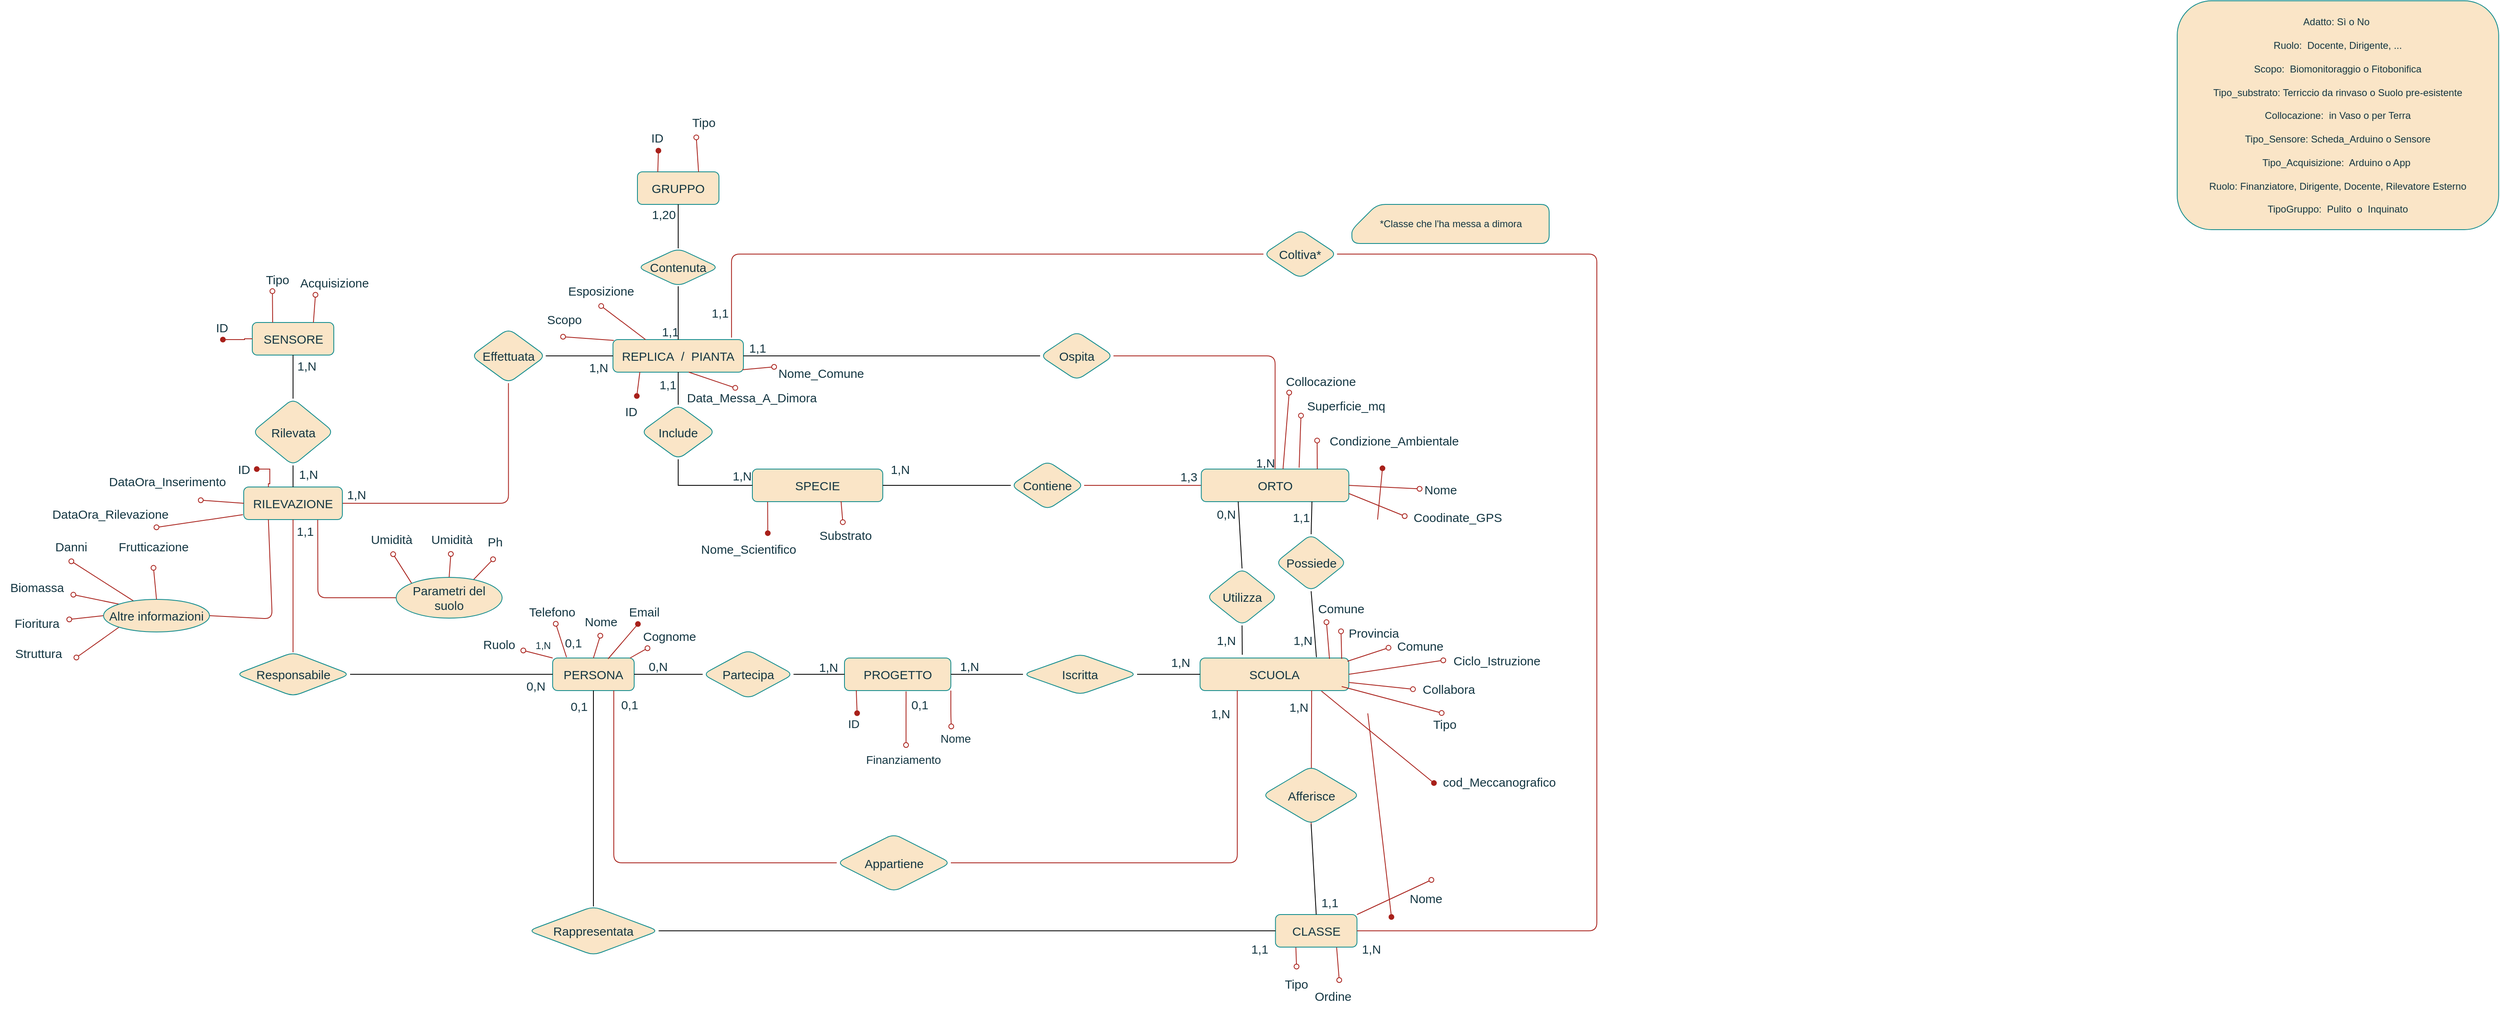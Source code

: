 <mxfile version="21.3.2" type="device">
  <diagram name="Pagina-1" id="All7uzV2OwWNBoKM_PWa">
    <mxGraphModel dx="4308" dy="2100" grid="0" gridSize="10" guides="1" tooltips="1" connect="1" arrows="1" fold="1" page="1" pageScale="1" pageWidth="1654" pageHeight="1169" background="#ffffff" math="0" shadow="0">
      <root>
        <mxCell id="0" />
        <mxCell id="1" parent="0" />
        <mxCell id="IGpdcPXpx3QODBAOmaDT-8" value="SCUOLA" style="rounded=1;whiteSpace=wrap;html=1;shadow=0;glass=0;points=[[0,0,0,0,0],[0,0.25,0,0,0],[0,0.5,0,0,0],[0,0.75,0,0,0],[0,1,0,0,0],[0.25,0,0,0,0],[0.25,1,0,0,0],[0.5,0,0,0,0],[0.5,1,0,0,0],[0.75,0,0,0,0],[0.75,1,0,0,0],[1,0,0,0,0],[1,0.25,0,0,0],[1,0.5,0,0,0],[1,0.75,0,0,0],[1,1,0,0,0]];fontSize=15;labelBackgroundColor=none;fillColor=#FAE5C7;strokeColor=#0F8B8D;fontColor=#143642;" parent="1" vertex="1">
          <mxGeometry x="1597.25" y="896" width="182.5" height="40" as="geometry" />
        </mxCell>
        <mxCell id="IGpdcPXpx3QODBAOmaDT-10" value="Partecipa" style="rhombus;whiteSpace=wrap;html=1;rounded=1;shadow=0;glass=0;fontSize=15;align=center;verticalAlign=middle;labelBackgroundColor=none;fillColor=#FAE5C7;strokeColor=#0F8B8D;fontColor=#143642;" parent="1" vertex="1">
          <mxGeometry x="987" y="886" width="111.5" height="60" as="geometry" />
        </mxCell>
        <mxCell id="IGpdcPXpx3QODBAOmaDT-12" value="PERSONA" style="whiteSpace=wrap;html=1;rounded=1;shadow=0;glass=0;fontSize=15;points=[[0,0,0,0,0],[0,0.25,0,0,0],[0,0.5,0,0,0],[0,0.75,0,0,0],[0,1,0,0,0],[0.25,0,0,0,0],[0.25,1,0,0,0],[0.5,0,0,0,0],[0.5,1,0,0,0],[0.75,0,0,0,0],[0.75,1,0,0,0],[1,0,0,0,0],[1,0.25,0,0,0],[1,0.5,0,0,0],[1,0.75,0,0,0],[1,1,0,0,0]];labelBackgroundColor=none;fillColor=#FAE5C7;strokeColor=#0F8B8D;fontColor=#143642;" parent="1" vertex="1">
          <mxGeometry x="803.0" y="896" width="100" height="40" as="geometry" />
        </mxCell>
        <mxCell id="IGpdcPXpx3QODBAOmaDT-101" value="Possiede" style="rhombus;whiteSpace=wrap;html=1;fontFamily=Helvetica;fontSize=15;labelBackgroundColor=none;rounded=1;fillColor=#FAE5C7;strokeColor=#0F8B8D;fontColor=#143642;" parent="1" vertex="1">
          <mxGeometry x="1689.75" y="744" width="87.5" height="70" as="geometry" />
        </mxCell>
        <mxCell id="2ZxViYWchOxOmelXp1Hh-58" style="edgeStyle=none;shape=connector;rounded=1;orthogonalLoop=1;jettySize=auto;html=1;exitX=0;exitY=0.5;exitDx=0;exitDy=0;exitPerimeter=0;entryX=1;entryY=0.5;entryDx=0;entryDy=0;labelBackgroundColor=none;fontFamily=Helvetica;fontSize=15;fontColor=default;endArrow=none;endFill=0;strokeColor=#A8201A;" parent="1" source="IGpdcPXpx3QODBAOmaDT-103" target="9Mot5vRxFBjQDdBxqjVs-2" edge="1">
          <mxGeometry relative="1" as="geometry">
            <mxPoint x="2500.86" y="1320.96" as="targetPoint" />
          </mxGeometry>
        </mxCell>
        <mxCell id="IGpdcPXpx3QODBAOmaDT-103" value="ORTO" style="rounded=1;whiteSpace=wrap;html=1;shadow=0;glass=0;points=[[0,0,0,0,0],[0,0.25,0,0,0],[0,0.5,0,0,0],[0,0.75,0,0,0],[0,1,0,0,0],[0.25,0,0,0,0],[0.25,1,0,0,0],[0.5,0,0,0,0],[0.5,1,0,0,0],[0.75,0,0,0,0],[0.75,1,0,0,0],[1,0,0,0,0],[1,0.25,0,0,0],[1,0.5,0,0,0],[1,0.75,0,0,0],[1,1,0,0,0]];fontSize=15;labelBackgroundColor=none;fillColor=#FAE5C7;strokeColor=#0F8B8D;fontColor=#143642;" parent="1" vertex="1">
          <mxGeometry x="1598.75" y="664" width="181" height="40" as="geometry" />
        </mxCell>
        <mxCell id="IGpdcPXpx3QODBAOmaDT-109" style="edgeStyle=none;shape=connector;rounded=1;orthogonalLoop=1;jettySize=auto;html=1;entryX=0.75;entryY=1;entryDx=0;entryDy=0;entryPerimeter=0;labelBackgroundColor=none;fontFamily=Helvetica;fontSize=15;fontColor=default;endArrow=none;endFill=0;exitX=0.5;exitY=1;exitDx=0;exitDy=0;strokeColor=#A8201A;" parent="1" source="2ZxViYWchOxOmelXp1Hh-26" target="IGpdcPXpx3QODBAOmaDT-8" edge="1">
          <mxGeometry relative="1" as="geometry" />
        </mxCell>
        <mxCell id="IGpdcPXpx3QODBAOmaDT-114" style="edgeStyle=none;shape=connector;rounded=1;orthogonalLoop=1;jettySize=auto;html=1;labelBackgroundColor=none;fontFamily=Helvetica;fontSize=15;fontColor=default;endArrow=oval;endFill=0;strokeColor=#A8201A;entryX=0.617;entryY=-0.25;entryDx=0;entryDy=0;entryPerimeter=0;exitX=1;exitY=0;exitDx=0;exitDy=0;exitPerimeter=0;" parent="1" source="IGpdcPXpx3QODBAOmaDT-111" target="IGpdcPXpx3QODBAOmaDT-113" edge="1">
          <mxGeometry relative="1" as="geometry">
            <mxPoint x="1658" y="1257" as="sourcePoint" />
            <mxPoint x="1755" y="1285" as="targetPoint" />
            <Array as="points" />
          </mxGeometry>
        </mxCell>
        <mxCell id="IGpdcPXpx3QODBAOmaDT-118" style="edgeStyle=none;shape=connector;rounded=1;orthogonalLoop=1;jettySize=auto;html=1;labelBackgroundColor=none;fontFamily=Helvetica;fontSize=15;fontColor=default;endArrow=oval;endFill=0;strokeColor=#A8201A;exitX=0.75;exitY=1;exitDx=0;exitDy=0;exitPerimeter=0;entryX=0.614;entryY=-0.15;entryDx=0;entryDy=0;entryPerimeter=0;" parent="1" source="IGpdcPXpx3QODBAOmaDT-111" target="IGpdcPXpx3QODBAOmaDT-115" edge="1">
          <mxGeometry relative="1" as="geometry">
            <mxPoint x="1726.5" y="1201" as="sourcePoint" />
            <mxPoint x="1792" y="1349" as="targetPoint" />
            <Array as="points" />
          </mxGeometry>
        </mxCell>
        <mxCell id="IGpdcPXpx3QODBAOmaDT-120" style="edgeStyle=none;shape=connector;rounded=1;orthogonalLoop=1;jettySize=auto;html=1;exitX=0.25;exitY=1;exitDx=0;exitDy=0;exitPerimeter=0;labelBackgroundColor=none;fontFamily=Helvetica;fontSize=15;fontColor=default;endArrow=oval;endFill=0;strokeColor=#A8201A;entryX=0.517;entryY=-0.204;entryDx=0;entryDy=0;entryPerimeter=0;" parent="1" source="IGpdcPXpx3QODBAOmaDT-111" target="IGpdcPXpx3QODBAOmaDT-116" edge="1">
          <mxGeometry relative="1" as="geometry">
            <mxPoint x="1748.9" y="1202.6" as="sourcePoint" />
            <mxPoint x="1718" y="1299" as="targetPoint" />
          </mxGeometry>
        </mxCell>
        <mxCell id="IGpdcPXpx3QODBAOmaDT-111" value="CLASSE" style="rounded=1;whiteSpace=wrap;html=1;shadow=0;glass=0;points=[[0,0,0,0,0],[0,0.25,0,0,0],[0,0.5,0,0,0],[0,0.75,0,0,0],[0,1,0,0,0],[0.25,0,0,0,0],[0.25,1,0,0,0],[0.5,0,0,0,0],[0.5,1,0,0,0],[0.75,0,0,0,0],[0.75,1,0,0,0],[1,0,0,0,0],[1,0.25,0,0,0],[1,0.5,0,0,0],[1,0.75,0,0,0],[1,1,0,0,0]];fontSize=15;labelBackgroundColor=none;fillColor=#FAE5C7;strokeColor=#0F8B8D;fontColor=#143642;" parent="1" vertex="1">
          <mxGeometry x="1689.75" y="1211" width="100" height="40" as="geometry" />
        </mxCell>
        <mxCell id="IGpdcPXpx3QODBAOmaDT-113" value="Nome" style="text;html=1;align=center;verticalAlign=middle;resizable=0;points=[];autosize=1;strokeColor=none;fillColor=none;fontSize=15;fontFamily=Helvetica;labelBackgroundColor=none;rounded=1;fontColor=#143642;arcSize=50;" parent="1" vertex="1">
          <mxGeometry x="1844" y="1176" width="60" height="30" as="geometry" />
        </mxCell>
        <mxCell id="IGpdcPXpx3QODBAOmaDT-115" value="Ordine" style="text;html=1;align=center;verticalAlign=middle;resizable=0;points=[];autosize=1;strokeColor=none;fillColor=none;fontSize=15;fontFamily=Helvetica;labelBackgroundColor=none;rounded=1;fontColor=#143642;arcSize=50;" parent="1" vertex="1">
          <mxGeometry x="1725" y="1296" width="70" height="30" as="geometry" />
        </mxCell>
        <mxCell id="IGpdcPXpx3QODBAOmaDT-116" value="Tipo" style="text;html=1;align=center;verticalAlign=middle;resizable=0;points=[];autosize=1;strokeColor=none;fillColor=none;fontSize=15;fontFamily=Helvetica;labelBackgroundColor=none;rounded=1;fontColor=#143642;" parent="1" vertex="1">
          <mxGeometry x="1689.75" y="1281" width="50" height="30" as="geometry" />
        </mxCell>
        <mxCell id="9Mot5vRxFBjQDdBxqjVs-2" value="Contiene" style="rhombus;whiteSpace=wrap;html=1;fontSize=15;labelBackgroundColor=none;rounded=1;fillColor=#FAE5C7;strokeColor=#0F8B8D;fontColor=#143642;" parent="1" vertex="1">
          <mxGeometry x="1365" y="654" width="90" height="60" as="geometry" />
        </mxCell>
        <mxCell id="ZCTQWjX--OK0ONbOPQjy-1" style="edgeStyle=orthogonalEdgeStyle;rounded=1;orthogonalLoop=1;jettySize=auto;html=1;entryX=1;entryY=0.5;entryDx=0;entryDy=0;entryPerimeter=0;fontFamily=Helvetica;fontSize=15;fontColor=default;endArrow=none;endFill=0;labelBackgroundColor=none;exitX=0.5;exitY=1;exitDx=0;exitDy=0;strokeColor=#A8201A;" parent="1" source="9Mot5vRxFBjQDdBxqjVs-57" target="9Mot5vRxFBjQDdBxqjVs-58" edge="1">
          <mxGeometry relative="1" as="geometry">
            <mxPoint x="1247" y="508" as="sourcePoint" />
            <Array as="points">
              <mxPoint x="749" y="706" />
            </Array>
          </mxGeometry>
        </mxCell>
        <mxCell id="9Mot5vRxFBjQDdBxqjVs-57" value="Effettuata" style="rhombus;whiteSpace=wrap;html=1;fontSize=15;labelBackgroundColor=none;rounded=1;fillColor=#FAE5C7;strokeColor=#0F8B8D;fontColor=#143642;" parent="1" vertex="1">
          <mxGeometry x="703.0" y="491.5" width="91.5" height="67" as="geometry" />
        </mxCell>
        <mxCell id="9Mot5vRxFBjQDdBxqjVs-127" style="edgeStyle=none;shape=connector;rounded=1;orthogonalLoop=1;jettySize=auto;html=1;entryX=0;entryY=0.5;entryDx=0;entryDy=0;labelBackgroundColor=none;fontFamily=Helvetica;fontSize=15;fontColor=default;endArrow=none;endFill=0;strokeColor=#A8201A;exitX=0.75;exitY=1;exitDx=0;exitDy=0;exitPerimeter=0;" parent="1" source="9Mot5vRxFBjQDdBxqjVs-58" target="9Mot5vRxFBjQDdBxqjVs-84" edge="1">
          <mxGeometry relative="1" as="geometry">
            <Array as="points">
              <mxPoint x="515" y="822" />
            </Array>
          </mxGeometry>
        </mxCell>
        <mxCell id="9Mot5vRxFBjQDdBxqjVs-58" value="RILEVAZIONE" style="whiteSpace=wrap;html=1;rounded=1;shadow=0;glass=0;fontSize=15;points=[[0,0,0,0,0],[0,0.25,0,0,0],[0,0.5,0,0,0],[0,0.75,0,0,0],[0,1,0,0,0],[0.25,0,0,0,0],[0.25,1,0,0,0],[0.5,0,0,0,0],[0.5,1,0,0,0],[0.75,0,0,0,0],[0.75,1,0,0,0],[1,0,0,0,0],[1,0.25,0,0,0],[1,0.5,0,0,0],[1,0.75,0,0,0],[1,1,0,0,0]];movable=1;resizable=1;rotatable=1;deletable=1;editable=1;locked=0;connectable=1;labelBackgroundColor=none;fillColor=#FAE5C7;strokeColor=#0F8B8D;fontColor=#143642;" parent="1" vertex="1">
          <mxGeometry x="424" y="686" width="121" height="40" as="geometry" />
        </mxCell>
        <mxCell id="9Mot5vRxFBjQDdBxqjVs-64" value="&lt;font style=&quot;font-size: 12px;&quot;&gt;Adatto: Sì o No&amp;nbsp;&lt;br&gt;&lt;br&gt;Ruolo:&amp;nbsp; Docente, Dirigente, ...&lt;br&gt;&lt;br&gt;Scopo:&amp;nbsp; Biomonitoraggio o Fitobonifica&lt;br&gt;&lt;br&gt;Tipo_substrato: Terriccio da rinvaso o Suolo pre-esistente&lt;br&gt;&lt;br&gt;Collocazione:&amp;nbsp; in Vaso o per Terra&lt;br&gt;&lt;br&gt;Tipo_Sensore: Scheda_Arduino o Sensore&lt;br&gt;&lt;br&gt;Tipo_Acquisizione:&amp;nbsp; Arduino o App&amp;nbsp;&lt;br&gt;&lt;br&gt;Ruolo: Finanziatore, Dirigente, Docente, Rilevatore Esterno&lt;br&gt;&lt;br&gt;TipoGruppo:&amp;nbsp; Pulito&amp;nbsp; o&amp;nbsp; Inquinato&lt;/font&gt;" style="rounded=1;whiteSpace=wrap;html=1;fontFamily=Helvetica;fontSize=11;labelBackgroundColor=none;fillColor=#FAE5C7;strokeColor=#0F8B8D;fontColor=#143642;" parent="1" vertex="1">
          <mxGeometry x="2796" y="89" width="394.38" height="281" as="geometry" />
        </mxCell>
        <mxCell id="9Mot5vRxFBjQDdBxqjVs-66" value="&lt;span style=&quot;font-size: 15px;&quot;&gt;Ph&lt;/span&gt;" style="text;html=1;align=center;verticalAlign=middle;resizable=0;points=[];autosize=1;strokeColor=none;fillColor=none;fontSize=15;fontFamily=Helvetica;labelBackgroundColor=none;rounded=1;fontColor=#143642;" parent="1" vertex="1">
          <mxGeometry x="712" y="738" width="40" height="30" as="geometry" />
        </mxCell>
        <mxCell id="9Mot5vRxFBjQDdBxqjVs-67" value="&lt;span style=&quot;font-size: 15px;&quot;&gt;Umidità&lt;/span&gt;" style="text;html=1;align=center;verticalAlign=middle;resizable=0;points=[];autosize=1;strokeColor=none;fillColor=none;fontSize=15;fontFamily=Helvetica;labelBackgroundColor=none;rounded=1;fontColor=#143642;" parent="1" vertex="1">
          <mxGeometry x="644" y="735" width="70" height="30" as="geometry" />
        </mxCell>
        <mxCell id="9Mot5vRxFBjQDdBxqjVs-78" value="Rappresentata" style="rhombus;whiteSpace=wrap;html=1;rounded=1;shadow=0;glass=0;fontSize=15;align=center;verticalAlign=middle;labelBackgroundColor=none;fillColor=#FAE5C7;strokeColor=#0F8B8D;fontColor=#143642;" parent="1" vertex="1">
          <mxGeometry x="773" y="1201" width="160" height="60" as="geometry" />
        </mxCell>
        <mxCell id="9Mot5vRxFBjQDdBxqjVs-94" style="edgeStyle=none;shape=connector;rounded=1;orthogonalLoop=1;jettySize=auto;html=1;exitX=0.698;exitY=0.142;exitDx=0;exitDy=0;labelBackgroundColor=none;fontFamily=Helvetica;fontSize=15;fontColor=default;endArrow=oval;endFill=0;strokeColor=#A8201A;exitPerimeter=0;entryX=0.447;entryY=1.226;entryDx=0;entryDy=0;entryPerimeter=0;" parent="1" source="9Mot5vRxFBjQDdBxqjVs-84" target="9Mot5vRxFBjQDdBxqjVs-66" edge="1">
          <mxGeometry relative="1" as="geometry">
            <mxPoint x="732.48" y="772.24" as="targetPoint" />
            <mxPoint x="485.04" y="302.547" as="sourcePoint" />
          </mxGeometry>
        </mxCell>
        <mxCell id="9Mot5vRxFBjQDdBxqjVs-95" style="edgeStyle=none;shape=connector;rounded=1;orthogonalLoop=1;jettySize=auto;html=1;labelBackgroundColor=none;fontFamily=Helvetica;fontSize=15;fontColor=default;endArrow=oval;endFill=0;strokeColor=#A8201A;exitX=0.5;exitY=0;exitDx=0;exitDy=0;entryX=0.487;entryY=1.108;entryDx=0;entryDy=0;entryPerimeter=0;" parent="1" source="9Mot5vRxFBjQDdBxqjVs-84" target="9Mot5vRxFBjQDdBxqjVs-67" edge="1">
          <mxGeometry relative="1" as="geometry">
            <mxPoint x="457" y="625" as="targetPoint" />
            <mxPoint x="447.5" y="354" as="sourcePoint" />
          </mxGeometry>
        </mxCell>
        <mxCell id="9Mot5vRxFBjQDdBxqjVs-96" style="edgeStyle=none;shape=connector;rounded=1;orthogonalLoop=1;jettySize=auto;html=1;exitX=0;exitY=0;exitDx=0;exitDy=0;labelBackgroundColor=none;fontFamily=Helvetica;fontSize=15;fontColor=default;endArrow=oval;endFill=0;strokeColor=#A8201A;entryX=0.533;entryY=1.118;entryDx=0;entryDy=0;entryPerimeter=0;" parent="1" source="9Mot5vRxFBjQDdBxqjVs-84" target="KA5vXZ2nPaFK-a-9JE_G-69" edge="1">
          <mxGeometry relative="1" as="geometry">
            <mxPoint x="421" y="708" as="targetPoint" />
            <mxPoint x="405.74" y="301.95" as="sourcePoint" />
          </mxGeometry>
        </mxCell>
        <mxCell id="9Mot5vRxFBjQDdBxqjVs-84" value="Parametri del suolo" style="ellipse;whiteSpace=wrap;html=1;fontFamily=Helvetica;fontSize=15;labelBackgroundColor=none;rounded=1;fillColor=#FAE5C7;strokeColor=#0F8B8D;fontColor=#143642;" parent="1" vertex="1">
          <mxGeometry x="611" y="797" width="130" height="50" as="geometry" />
        </mxCell>
        <mxCell id="9Mot5vRxFBjQDdBxqjVs-89" style="edgeStyle=none;shape=connector;rounded=1;orthogonalLoop=1;jettySize=auto;html=1;labelBackgroundColor=none;fontFamily=Helvetica;fontSize=15;fontColor=default;endArrow=none;endFill=0;strokeColor=#A8201A;entryX=0.5;entryY=1;entryDx=0;entryDy=0;entryPerimeter=0;" parent="1" source="9Mot5vRxFBjQDdBxqjVs-86" target="9Mot5vRxFBjQDdBxqjVs-58" edge="1">
          <mxGeometry relative="1" as="geometry">
            <mxPoint x="3283.151" y="1152.222" as="sourcePoint" />
            <mxPoint x="466" y="417" as="targetPoint" />
          </mxGeometry>
        </mxCell>
        <mxCell id="9Mot5vRxFBjQDdBxqjVs-86" value="Responsabile" style="rhombus;whiteSpace=wrap;html=1;fontSize=15;labelBackgroundColor=none;rounded=1;fillColor=#FAE5C7;strokeColor=#0F8B8D;fontColor=#143642;" parent="1" vertex="1">
          <mxGeometry x="414.5" y="889" width="140" height="54" as="geometry" />
        </mxCell>
        <mxCell id="9Mot5vRxFBjQDdBxqjVs-103" value="SENSORE" style="whiteSpace=wrap;html=1;rounded=1;shadow=0;glass=0;fontSize=15;points=[[0,0,0,0,0],[0,0.25,0,0,0],[0,0.5,0,0,0],[0,0.75,0,0,0],[0,1,0,0,0],[0.25,0,0,0,0],[0.25,1,0,0,0],[0.5,0,0,0,0],[0.5,1,0,0,0],[0.75,0,0,0,0],[0.75,1,0,0,0],[1,0,0,0,0],[1,0.25,0,0,0],[1,0.5,0,0,0],[1,0.75,0,0,0],[1,1,0,0,0]];movable=1;resizable=1;rotatable=1;deletable=1;editable=1;locked=0;connectable=1;labelBackgroundColor=none;fillColor=#FAE5C7;strokeColor=#0F8B8D;fontColor=#143642;" parent="1" vertex="1">
          <mxGeometry x="434.5" y="484" width="100" height="40" as="geometry" />
        </mxCell>
        <mxCell id="9Mot5vRxFBjQDdBxqjVs-104" value="Rilevata" style="rhombus;whiteSpace=wrap;html=1;rounded=1;shadow=0;glass=0;fontSize=15;align=center;labelBackgroundColor=none;fillColor=#FAE5C7;strokeColor=#0F8B8D;fontColor=#143642;" parent="1" vertex="1">
          <mxGeometry x="434.5" y="577.5" width="100" height="82" as="geometry" />
        </mxCell>
        <mxCell id="2ZxViYWchOxOmelXp1Hh-9" value="Utilizza" style="rhombus;whiteSpace=wrap;html=1;fontFamily=Helvetica;fontSize=15;labelBackgroundColor=none;rounded=1;fillColor=#FAE5C7;strokeColor=#0F8B8D;fontColor=#143642;" parent="1" vertex="1">
          <mxGeometry x="1605" y="786" width="87.5" height="70" as="geometry" />
        </mxCell>
        <mxCell id="2ZxViYWchOxOmelXp1Hh-26" value="Afferisce" style="rhombus;whiteSpace=wrap;html=1;fontFamily=Helvetica;fontSize=15;align=center;verticalAlign=middle;labelBackgroundColor=none;rounded=1;fillColor=#FAE5C7;strokeColor=#0F8B8D;fontColor=#143642;" parent="1" vertex="1">
          <mxGeometry x="1673.5" y="1029" width="120" height="71" as="geometry" />
        </mxCell>
        <mxCell id="2ZxViYWchOxOmelXp1Hh-27" value="Iscritta" style="rhombus;whiteSpace=wrap;html=1;fontFamily=Helvetica;fontSize=15;align=center;verticalAlign=middle;labelBackgroundColor=none;rounded=1;fillColor=#FAE5C7;strokeColor=#0F8B8D;fontColor=#143642;" parent="1" vertex="1">
          <mxGeometry x="1380" y="891" width="140" height="50" as="geometry" />
        </mxCell>
        <mxCell id="2ZxViYWchOxOmelXp1Hh-42" value="SPECIE" style="rounded=1;whiteSpace=wrap;html=1;shadow=0;glass=0;points=[[0,0,0,0,0],[0,0.25,0,0,0],[0,0.5,0,0,0],[0,0.75,0,0,0],[0,1,0,0,0],[0.25,0,0,0,0],[0.25,1,0,0,0],[0.5,0,0,0,0],[0.5,1,0,0,0],[0.75,0,0,0,0],[0.75,1,0,0,0],[1,0,0,0,0],[1,0.25,0,0,0],[1,0.5,0,0,0],[1,0.75,0,0,0],[1,1,0,0,0]];fontSize=15;labelBackgroundColor=none;fillColor=#FAE5C7;strokeColor=#0F8B8D;fontColor=#143642;" parent="1" vertex="1">
          <mxGeometry x="1048.0" y="664" width="160" height="40" as="geometry" />
        </mxCell>
        <mxCell id="2ZxViYWchOxOmelXp1Hh-57" style="edgeStyle=none;shape=connector;rounded=1;orthogonalLoop=1;jettySize=auto;html=1;exitX=0.5;exitY=1;exitDx=0;exitDy=0;labelBackgroundColor=none;fontFamily=Helvetica;fontSize=15;fontColor=default;endArrow=oval;endFill=0;strokeColor=#A8201A;" parent="1" source="9Mot5vRxFBjQDdBxqjVs-104" target="9Mot5vRxFBjQDdBxqjVs-104" edge="1">
          <mxGeometry relative="1" as="geometry" />
        </mxCell>
        <mxCell id="2ZxViYWchOxOmelXp1Hh-59" value="GRUPPO" style="whiteSpace=wrap;html=1;rounded=1;shadow=0;glass=0;fontSize=15;points=[[0,0,0,0,0],[0,0.25,0,0,0],[0,0.5,0,0,0],[0,0.75,0,0,0],[0,1,0,0,0],[0.25,0,0,0,0],[0.25,1,0,0,0],[0.5,0,0,0,0],[0.5,1,0,0,0],[0.75,0,0,0,0],[0.75,1,0,0,0],[1,0,0,0,0],[1,0.25,0,0,0],[1,0.5,0,0,0],[1,0.75,0,0,0],[1,1,0,0,0]];movable=1;resizable=1;rotatable=1;deletable=1;editable=1;locked=0;connectable=1;labelBackgroundColor=none;fillColor=#FAE5C7;strokeColor=#0F8B8D;fontColor=#143642;" parent="1" vertex="1">
          <mxGeometry x="907" y="299" width="100" height="40" as="geometry" />
        </mxCell>
        <mxCell id="2ZxViYWchOxOmelXp1Hh-60" value="Contenuta" style="rhombus;whiteSpace=wrap;html=1;fontSize=15;labelBackgroundColor=none;rounded=1;fillColor=#FAE5C7;strokeColor=#0F8B8D;fontColor=#143642;" parent="1" vertex="1">
          <mxGeometry x="907.0" y="393" width="100" height="46.5" as="geometry" />
        </mxCell>
        <mxCell id="Dx_CMPOLSW68eJcPcujk-1" value="Appartiene" style="rhombus;whiteSpace=wrap;html=1;fontFamily=Helvetica;fontSize=15;align=center;verticalAlign=middle;labelBackgroundColor=none;rounded=1;fillColor=#FAE5C7;strokeColor=#0F8B8D;fontColor=#143642;" parent="1" vertex="1">
          <mxGeometry x="1151.5" y="1112" width="140" height="71" as="geometry" />
        </mxCell>
        <mxCell id="Dx_CMPOLSW68eJcPcujk-4" style="edgeStyle=orthogonalEdgeStyle;rounded=1;orthogonalLoop=1;jettySize=auto;html=1;exitX=0.5;exitY=1;exitDx=0;exitDy=0;labelBackgroundColor=none;strokeColor=#A8201A;fontColor=default;" parent="1" source="Dx_CMPOLSW68eJcPcujk-1" target="Dx_CMPOLSW68eJcPcujk-1" edge="1">
          <mxGeometry relative="1" as="geometry" />
        </mxCell>
        <mxCell id="Dx_CMPOLSW68eJcPcujk-12" value="REPLICA&amp;nbsp; /&amp;nbsp; PIANTA" style="rounded=1;whiteSpace=wrap;html=1;shadow=0;glass=0;points=[[0,0,0,0,0],[0,0.25,0,0,0],[0,0.5,0,0,0],[0,0.75,0,0,0],[0,1,0,0,0],[0.25,0,0,0,0],[0.25,1,0,0,0],[0.5,0,0,0,0],[0.5,1,0,0,0],[0.75,0,0,0,0],[0.75,1,0,0,0],[1,0,0,0,0],[1,0.25,0,0,0],[1,0.5,0,0,0],[1,0.75,0,0,0],[1,1,0,0,0]];fontSize=15;labelBackgroundColor=none;fillColor=#FAE5C7;strokeColor=#0F8B8D;fontColor=#143642;" parent="1" vertex="1">
          <mxGeometry x="877.0" y="505" width="160" height="40" as="geometry" />
        </mxCell>
        <mxCell id="Dx_CMPOLSW68eJcPcujk-19" value="Include" style="rhombus;whiteSpace=wrap;html=1;fontSize=15;labelBackgroundColor=none;rounded=1;fillColor=#FAE5C7;strokeColor=#0F8B8D;fontColor=#143642;" parent="1" vertex="1">
          <mxGeometry x="911.25" y="585" width="91.5" height="67" as="geometry" />
        </mxCell>
        <mxCell id="Dx_CMPOLSW68eJcPcujk-28" value="Ospita" style="rhombus;whiteSpace=wrap;html=1;fontSize=15;labelBackgroundColor=none;rounded=1;fillColor=#FAE5C7;strokeColor=#0F8B8D;fontColor=#143642;" parent="1" vertex="1">
          <mxGeometry x="1401" y="495" width="90" height="60" as="geometry" />
        </mxCell>
        <mxCell id="Dx_CMPOLSW68eJcPcujk-40" value="Coltiva*" style="rhombus;whiteSpace=wrap;html=1;fontSize=15;labelBackgroundColor=none;rounded=1;fillColor=#FAE5C7;strokeColor=#0F8B8D;fontColor=#143642;" parent="1" vertex="1">
          <mxGeometry x="1675" y="370" width="90.25" height="60" as="geometry" />
        </mxCell>
        <mxCell id="77c9ratOZqriTQwKT7vz-7" value="*Classe che l&#39;ha messa a dimora" style="shape=card;whiteSpace=wrap;html=1;size=31;rounded=1;labelBackgroundColor=none;fillColor=#FAE5C7;strokeColor=#0F8B8D;fontColor=#143642;" parent="1" vertex="1">
          <mxGeometry x="1783.5" y="339" width="242" height="48" as="geometry" />
        </mxCell>
        <mxCell id="77c9ratOZqriTQwKT7vz-8" style="edgeStyle=orthogonalEdgeStyle;rounded=1;orthogonalLoop=1;jettySize=auto;html=1;exitX=0.5;exitY=1;exitDx=0;exitDy=0;exitPerimeter=0;labelBackgroundColor=none;strokeColor=#A8201A;fontColor=default;" parent="1" source="77c9ratOZqriTQwKT7vz-7" target="77c9ratOZqriTQwKT7vz-7" edge="1">
          <mxGeometry relative="1" as="geometry" />
        </mxCell>
        <mxCell id="KA5vXZ2nPaFK-a-9JE_G-16" value="" style="endArrow=none;html=1;rounded=0;entryX=0.5;entryY=1;entryDx=0;entryDy=0;exitX=0.5;exitY=0;exitDx=0;exitDy=0;exitPerimeter=0;" edge="1" parent="1" source="IGpdcPXpx3QODBAOmaDT-111" target="2ZxViYWchOxOmelXp1Hh-26">
          <mxGeometry width="50" height="50" relative="1" as="geometry">
            <mxPoint x="1689" y="1187" as="sourcePoint" />
            <mxPoint x="1421" y="918" as="targetPoint" />
          </mxGeometry>
        </mxCell>
        <mxCell id="KA5vXZ2nPaFK-a-9JE_G-18" value="" style="endArrow=none;html=1;rounded=0;entryX=0;entryY=0.5;entryDx=0;entryDy=0;entryPerimeter=0;exitX=1;exitY=0.5;exitDx=0;exitDy=0;" edge="1" parent="1" source="9Mot5vRxFBjQDdBxqjVs-86" target="IGpdcPXpx3QODBAOmaDT-12">
          <mxGeometry width="50" height="50" relative="1" as="geometry">
            <mxPoint x="1366" y="1021" as="sourcePoint" />
            <mxPoint x="1416" y="971" as="targetPoint" />
          </mxGeometry>
        </mxCell>
        <mxCell id="KA5vXZ2nPaFK-a-9JE_G-20" value="" style="endArrow=none;html=1;rounded=0;entryX=0;entryY=0.5;entryDx=0;entryDy=0;exitX=1;exitY=0.5;exitDx=0;exitDy=0;exitPerimeter=0;" edge="1" parent="1" source="2ZxViYWchOxOmelXp1Hh-42" target="9Mot5vRxFBjQDdBxqjVs-2">
          <mxGeometry width="50" height="50" relative="1" as="geometry">
            <mxPoint x="1083" y="358" as="sourcePoint" />
            <mxPoint x="1133" y="308" as="targetPoint" />
          </mxGeometry>
        </mxCell>
        <mxCell id="KA5vXZ2nPaFK-a-9JE_G-21" value="" style="endArrow=none;html=1;rounded=0;entryX=0;entryY=0.5;entryDx=0;entryDy=0;entryPerimeter=0;exitX=1;exitY=0.5;exitDx=0;exitDy=0;" edge="1" parent="1" source="9Mot5vRxFBjQDdBxqjVs-78" target="IGpdcPXpx3QODBAOmaDT-111">
          <mxGeometry width="50" height="50" relative="1" as="geometry">
            <mxPoint x="1083" y="859" as="sourcePoint" />
            <mxPoint x="1133" y="809" as="targetPoint" />
          </mxGeometry>
        </mxCell>
        <mxCell id="KA5vXZ2nPaFK-a-9JE_G-23" value="" style="endArrow=none;html=1;rounded=0;entryX=0;entryY=0.5;entryDx=0;entryDy=0;entryPerimeter=0;exitX=1;exitY=0.5;exitDx=0;exitDy=0;" edge="1" parent="1" source="2ZxViYWchOxOmelXp1Hh-27" target="IGpdcPXpx3QODBAOmaDT-8">
          <mxGeometry width="50" height="50" relative="1" as="geometry">
            <mxPoint x="1185" y="899" as="sourcePoint" />
            <mxPoint x="1629" y="985" as="targetPoint" />
            <Array as="points" />
          </mxGeometry>
        </mxCell>
        <mxCell id="2ZxViYWchOxOmelXp1Hh-18" value="PROGETTO" style="rounded=1;whiteSpace=wrap;html=1;shadow=0;glass=0;points=[[0,0,0,0,0],[0,0.25,0,0,0],[0,0.5,0,0,0],[0,0.75,0,0,0],[0,1,0,0,0],[0.25,0,0,0,0],[0.25,1,0,0,0],[0.5,0,0,0,0],[0.5,1,0,0,0],[0.75,0,0,0,0],[0.75,1,0,0,0],[1,0,0,0,0],[1,0.25,0,0,0],[1,0.5,0,0,0],[1,0.75,0,0,0],[1,1,0,0,0]];fontSize=15;labelBackgroundColor=none;fillColor=#FAE5C7;strokeColor=#0F8B8D;fontColor=#143642;" parent="1" vertex="1">
          <mxGeometry x="1161" y="896" width="130.5" height="40" as="geometry" />
        </mxCell>
        <mxCell id="KA5vXZ2nPaFK-a-9JE_G-28" value="" style="endArrow=none;html=1;rounded=0;entryX=0;entryY=0.5;entryDx=0;entryDy=0;entryPerimeter=0;exitX=1;exitY=0.5;exitDx=0;exitDy=0;" edge="1" parent="1" source="IGpdcPXpx3QODBAOmaDT-10" target="2ZxViYWchOxOmelXp1Hh-18">
          <mxGeometry width="50" height="50" relative="1" as="geometry">
            <mxPoint x="1279" y="912" as="sourcePoint" />
            <mxPoint x="1329" y="862" as="targetPoint" />
          </mxGeometry>
        </mxCell>
        <mxCell id="KA5vXZ2nPaFK-a-9JE_G-29" value="" style="endArrow=none;html=1;rounded=0;entryX=1;entryY=0.5;entryDx=0;entryDy=0;entryPerimeter=0;exitX=0;exitY=0.5;exitDx=0;exitDy=0;" edge="1" parent="1" source="IGpdcPXpx3QODBAOmaDT-10" target="IGpdcPXpx3QODBAOmaDT-12">
          <mxGeometry width="50" height="50" relative="1" as="geometry">
            <mxPoint x="1279" y="912" as="sourcePoint" />
            <mxPoint x="1329" y="862" as="targetPoint" />
          </mxGeometry>
        </mxCell>
        <mxCell id="KA5vXZ2nPaFK-a-9JE_G-30" value="" style="endArrow=none;html=1;rounded=0;entryX=0.5;entryY=1;entryDx=0;entryDy=0;entryPerimeter=0;exitX=0.5;exitY=0;exitDx=0;exitDy=0;" edge="1" parent="1" source="9Mot5vRxFBjQDdBxqjVs-104" target="9Mot5vRxFBjQDdBxqjVs-103">
          <mxGeometry width="50" height="50" relative="1" as="geometry">
            <mxPoint x="1279" y="540" as="sourcePoint" />
            <mxPoint x="1329" y="490" as="targetPoint" />
          </mxGeometry>
        </mxCell>
        <mxCell id="KA5vXZ2nPaFK-a-9JE_G-31" value="" style="endArrow=none;html=1;rounded=0;exitX=0.5;exitY=0;exitDx=0;exitDy=0;exitPerimeter=0;entryX=0.5;entryY=1;entryDx=0;entryDy=0;" edge="1" parent="1" source="9Mot5vRxFBjQDdBxqjVs-58" target="9Mot5vRxFBjQDdBxqjVs-104">
          <mxGeometry width="50" height="50" relative="1" as="geometry">
            <mxPoint x="1279" y="540" as="sourcePoint" />
            <mxPoint x="1329" y="490" as="targetPoint" />
          </mxGeometry>
        </mxCell>
        <mxCell id="KA5vXZ2nPaFK-a-9JE_G-33" value="" style="endArrow=none;html=1;rounded=0;entryX=0;entryY=0.5;entryDx=0;entryDy=0;entryPerimeter=0;exitX=1;exitY=0.5;exitDx=0;exitDy=0;" edge="1" parent="1" source="9Mot5vRxFBjQDdBxqjVs-57" target="Dx_CMPOLSW68eJcPcujk-12">
          <mxGeometry width="50" height="50" relative="1" as="geometry">
            <mxPoint x="1279" y="540" as="sourcePoint" />
            <mxPoint x="1329" y="490" as="targetPoint" />
          </mxGeometry>
        </mxCell>
        <mxCell id="KA5vXZ2nPaFK-a-9JE_G-34" value="" style="endArrow=none;html=1;rounded=0;exitX=0.5;exitY=0;exitDx=0;exitDy=0;entryX=0.5;entryY=1;entryDx=0;entryDy=0;entryPerimeter=0;" edge="1" parent="1" source="9Mot5vRxFBjQDdBxqjVs-78" target="IGpdcPXpx3QODBAOmaDT-12">
          <mxGeometry width="50" height="50" relative="1" as="geometry">
            <mxPoint x="961" y="1080" as="sourcePoint" />
            <mxPoint x="1011" y="1030" as="targetPoint" />
          </mxGeometry>
        </mxCell>
        <mxCell id="KA5vXZ2nPaFK-a-9JE_G-35" value="" style="endArrow=none;html=1;rounded=0;entryX=0;entryY=0.5;entryDx=0;entryDy=0;entryPerimeter=0;exitX=0.5;exitY=1;exitDx=0;exitDy=0;" edge="1" parent="1" source="Dx_CMPOLSW68eJcPcujk-19" target="2ZxViYWchOxOmelXp1Hh-42">
          <mxGeometry width="50" height="50" relative="1" as="geometry">
            <mxPoint x="961" y="414" as="sourcePoint" />
            <mxPoint x="1011" y="364" as="targetPoint" />
            <Array as="points">
              <mxPoint x="957" y="684" />
            </Array>
          </mxGeometry>
        </mxCell>
        <mxCell id="KA5vXZ2nPaFK-a-9JE_G-36" value="" style="endArrow=none;html=1;rounded=0;entryX=0.5;entryY=0;entryDx=0;entryDy=0;exitX=0.5;exitY=1;exitDx=0;exitDy=0;exitPerimeter=0;" edge="1" parent="1" source="Dx_CMPOLSW68eJcPcujk-12" target="Dx_CMPOLSW68eJcPcujk-19">
          <mxGeometry width="50" height="50" relative="1" as="geometry">
            <mxPoint x="961" y="414" as="sourcePoint" />
            <mxPoint x="1011" y="364" as="targetPoint" />
          </mxGeometry>
        </mxCell>
        <mxCell id="KA5vXZ2nPaFK-a-9JE_G-38" value="" style="endArrow=none;html=1;rounded=0;exitX=0;exitY=0.5;exitDx=0;exitDy=0;entryX=1;entryY=0.5;entryDx=0;entryDy=0;entryPerimeter=0;" edge="1" parent="1" source="Dx_CMPOLSW68eJcPcujk-28" target="Dx_CMPOLSW68eJcPcujk-12">
          <mxGeometry width="50" height="50" relative="1" as="geometry">
            <mxPoint x="961" y="263" as="sourcePoint" />
            <mxPoint x="1011" y="213" as="targetPoint" />
          </mxGeometry>
        </mxCell>
        <mxCell id="KA5vXZ2nPaFK-a-9JE_G-39" style="edgeStyle=orthogonalEdgeStyle;rounded=1;orthogonalLoop=1;jettySize=auto;html=1;entryX=1;entryY=0.5;entryDx=0;entryDy=0;fontFamily=Helvetica;fontSize=15;fontColor=default;endArrow=none;endFill=0;labelBackgroundColor=none;exitX=0.5;exitY=0;exitDx=0;exitDy=0;strokeColor=#A8201A;exitPerimeter=0;" edge="1" parent="1" source="IGpdcPXpx3QODBAOmaDT-103" target="Dx_CMPOLSW68eJcPcujk-28">
          <mxGeometry relative="1" as="geometry">
            <mxPoint x="1812" y="-168" as="sourcePoint" />
            <mxPoint x="1656" y="119" as="targetPoint" />
            <Array as="points">
              <mxPoint x="1689" y="525" />
            </Array>
          </mxGeometry>
        </mxCell>
        <mxCell id="KA5vXZ2nPaFK-a-9JE_G-40" value="" style="endArrow=none;html=1;rounded=0;entryX=0.5;entryY=1;entryDx=0;entryDy=0;entryPerimeter=0;exitX=0.5;exitY=0;exitDx=0;exitDy=0;" edge="1" parent="1" source="2ZxViYWchOxOmelXp1Hh-60" target="2ZxViYWchOxOmelXp1Hh-59">
          <mxGeometry width="50" height="50" relative="1" as="geometry">
            <mxPoint x="1371" y="690" as="sourcePoint" />
            <mxPoint x="1421" y="640" as="targetPoint" />
          </mxGeometry>
        </mxCell>
        <mxCell id="KA5vXZ2nPaFK-a-9JE_G-41" value="" style="endArrow=none;html=1;rounded=0;entryX=0.5;entryY=1;entryDx=0;entryDy=0;exitX=0.5;exitY=0;exitDx=0;exitDy=0;exitPerimeter=0;" edge="1" parent="1" source="Dx_CMPOLSW68eJcPcujk-12" target="2ZxViYWchOxOmelXp1Hh-60">
          <mxGeometry width="50" height="50" relative="1" as="geometry">
            <mxPoint x="1371" y="424" as="sourcePoint" />
            <mxPoint x="1421" y="374" as="targetPoint" />
          </mxGeometry>
        </mxCell>
        <mxCell id="KA5vXZ2nPaFK-a-9JE_G-42" value="" style="endArrow=none;html=1;rounded=0;entryX=0.25;entryY=1;entryDx=0;entryDy=0;entryPerimeter=0;exitX=0.5;exitY=0;exitDx=0;exitDy=0;" edge="1" parent="1" source="2ZxViYWchOxOmelXp1Hh-9" target="IGpdcPXpx3QODBAOmaDT-103">
          <mxGeometry width="50" height="50" relative="1" as="geometry">
            <mxPoint x="1507" y="602" as="sourcePoint" />
            <mxPoint x="1557" y="552" as="targetPoint" />
          </mxGeometry>
        </mxCell>
        <mxCell id="KA5vXZ2nPaFK-a-9JE_G-44" value="" style="endArrow=none;html=1;rounded=0;exitX=0.5;exitY=1;exitDx=0;exitDy=0;" edge="1" parent="1" source="2ZxViYWchOxOmelXp1Hh-9">
          <mxGeometry width="50" height="50" relative="1" as="geometry">
            <mxPoint x="1507" y="602" as="sourcePoint" />
            <mxPoint x="1649" y="892" as="targetPoint" />
          </mxGeometry>
        </mxCell>
        <mxCell id="KA5vXZ2nPaFK-a-9JE_G-47" value="" style="endArrow=none;html=1;rounded=0;entryX=0.5;entryY=1;entryDx=0;entryDy=0;" edge="1" parent="1" target="IGpdcPXpx3QODBAOmaDT-101">
          <mxGeometry width="50" height="50" relative="1" as="geometry">
            <mxPoint x="1740" y="895" as="sourcePoint" />
            <mxPoint x="1557" y="552" as="targetPoint" />
          </mxGeometry>
        </mxCell>
        <mxCell id="KA5vXZ2nPaFK-a-9JE_G-49" value="" style="endArrow=none;html=1;rounded=0;entryX=0.5;entryY=0;entryDx=0;entryDy=0;exitX=0.75;exitY=1;exitDx=0;exitDy=0;exitPerimeter=0;" edge="1" parent="1" source="IGpdcPXpx3QODBAOmaDT-103" target="IGpdcPXpx3QODBAOmaDT-101">
          <mxGeometry width="50" height="50" relative="1" as="geometry">
            <mxPoint x="1507" y="602" as="sourcePoint" />
            <mxPoint x="1557" y="552" as="targetPoint" />
          </mxGeometry>
        </mxCell>
        <mxCell id="KA5vXZ2nPaFK-a-9JE_G-50" value="" style="endArrow=none;html=1;rounded=0;exitX=1;exitY=0.5;exitDx=0;exitDy=0;exitPerimeter=0;entryX=0;entryY=0.5;entryDx=0;entryDy=0;" edge="1" parent="1" source="2ZxViYWchOxOmelXp1Hh-18" target="2ZxViYWchOxOmelXp1Hh-27">
          <mxGeometry width="50" height="50" relative="1" as="geometry">
            <mxPoint x="1507" y="602" as="sourcePoint" />
            <mxPoint x="1557" y="552" as="targetPoint" />
          </mxGeometry>
        </mxCell>
        <mxCell id="KA5vXZ2nPaFK-a-9JE_G-52" style="edgeStyle=orthogonalEdgeStyle;rounded=1;orthogonalLoop=1;jettySize=auto;html=1;entryX=0.909;entryY=-0.062;entryDx=0;entryDy=0;entryPerimeter=0;fontFamily=Helvetica;fontSize=15;fontColor=default;endArrow=none;endFill=0;labelBackgroundColor=none;exitX=0;exitY=0.5;exitDx=0;exitDy=0;strokeColor=#A8201A;" edge="1" parent="1" source="Dx_CMPOLSW68eJcPcujk-40" target="Dx_CMPOLSW68eJcPcujk-12">
          <mxGeometry relative="1" as="geometry">
            <mxPoint x="1663" y="-490" as="sourcePoint" />
            <mxPoint x="1507" y="-203" as="targetPoint" />
            <Array as="points">
              <mxPoint x="1022" y="400" />
            </Array>
          </mxGeometry>
        </mxCell>
        <mxCell id="KA5vXZ2nPaFK-a-9JE_G-53" style="edgeStyle=orthogonalEdgeStyle;rounded=1;orthogonalLoop=1;jettySize=auto;html=1;entryX=1;entryY=0.5;entryDx=0;entryDy=0;fontFamily=Helvetica;fontSize=15;fontColor=default;endArrow=none;endFill=0;labelBackgroundColor=none;strokeColor=#A8201A;exitX=1;exitY=0.5;exitDx=0;exitDy=0;exitPerimeter=0;" edge="1" parent="1" source="IGpdcPXpx3QODBAOmaDT-111" target="Dx_CMPOLSW68eJcPcujk-40">
          <mxGeometry relative="1" as="geometry">
            <mxPoint x="2021" y="585" as="sourcePoint" />
            <mxPoint x="1939" y="-125" as="targetPoint" />
            <Array as="points">
              <mxPoint x="2084" y="1231" />
              <mxPoint x="2084" y="400" />
            </Array>
          </mxGeometry>
        </mxCell>
        <mxCell id="KA5vXZ2nPaFK-a-9JE_G-56" style="edgeStyle=orthogonalEdgeStyle;rounded=1;orthogonalLoop=1;jettySize=auto;html=1;entryX=1;entryY=0.5;entryDx=0;entryDy=0;fontFamily=Helvetica;fontSize=15;fontColor=default;endArrow=none;endFill=0;labelBackgroundColor=none;exitX=0.25;exitY=1;exitDx=0;exitDy=0;strokeColor=#A8201A;exitPerimeter=0;" edge="1" parent="1" source="IGpdcPXpx3QODBAOmaDT-8" target="Dx_CMPOLSW68eJcPcujk-1">
          <mxGeometry relative="1" as="geometry">
            <mxPoint x="1528" y="1017" as="sourcePoint" />
            <mxPoint x="1372" y="1304" as="targetPoint" />
            <Array as="points">
              <mxPoint x="1643" y="1147" />
            </Array>
          </mxGeometry>
        </mxCell>
        <mxCell id="KA5vXZ2nPaFK-a-9JE_G-61" style="edgeStyle=orthogonalEdgeStyle;rounded=1;orthogonalLoop=1;jettySize=auto;html=1;entryX=0;entryY=0.5;entryDx=0;entryDy=0;fontFamily=Helvetica;fontSize=15;fontColor=default;endArrow=none;endFill=0;labelBackgroundColor=none;exitX=0.75;exitY=1;exitDx=0;exitDy=0;strokeColor=#A8201A;exitPerimeter=0;" edge="1" parent="1" source="IGpdcPXpx3QODBAOmaDT-12" target="Dx_CMPOLSW68eJcPcujk-1">
          <mxGeometry relative="1" as="geometry">
            <mxPoint x="1078" y="1046" as="sourcePoint" />
            <mxPoint x="922" y="1333" as="targetPoint" />
            <Array as="points">
              <mxPoint x="878" y="1147" />
            </Array>
          </mxGeometry>
        </mxCell>
        <mxCell id="KA5vXZ2nPaFK-a-9JE_G-63" value="Ciclo_Istruzione" style="text;html=1;align=center;verticalAlign=middle;resizable=0;points=[];autosize=1;strokeColor=none;fillColor=none;fontSize=15;fontFamily=Helvetica;labelBackgroundColor=none;rounded=1;fontColor=#143642;" vertex="1" parent="1">
          <mxGeometry x="1898" y="884" width="125" height="30" as="geometry" />
        </mxCell>
        <mxCell id="KA5vXZ2nPaFK-a-9JE_G-64" value="cod_Meccanografico" style="text;html=1;align=center;verticalAlign=middle;resizable=0;points=[];autosize=1;strokeColor=none;fillColor=none;fontSize=15;fontFamily=Helvetica;labelBackgroundColor=none;rounded=1;fontColor=#143642;" vertex="1" parent="1">
          <mxGeometry x="1884" y="1033" width="160" height="30" as="geometry" />
        </mxCell>
        <mxCell id="KA5vXZ2nPaFK-a-9JE_G-65" value="Collabora" style="text;html=1;align=center;verticalAlign=middle;resizable=0;points=[];autosize=1;strokeColor=none;fillColor=none;fontSize=15;fontFamily=Helvetica;labelBackgroundColor=none;rounded=1;fontColor=#143642;" vertex="1" parent="1">
          <mxGeometry x="1857" y="919" width="90" height="30" as="geometry" />
        </mxCell>
        <mxCell id="KA5vXZ2nPaFK-a-9JE_G-67" value="Tipo" style="text;html=1;align=center;verticalAlign=middle;resizable=0;points=[];autosize=1;strokeColor=none;fillColor=none;fontSize=15;fontFamily=Helvetica;labelBackgroundColor=none;rotation=0;rounded=1;fontColor=#143642;" vertex="1" parent="1">
          <mxGeometry x="1872" y="962" width="50" height="30" as="geometry" />
        </mxCell>
        <mxCell id="KA5vXZ2nPaFK-a-9JE_G-68" value="Comune" style="text;html=1;align=center;verticalAlign=middle;resizable=0;points=[];autosize=1;strokeColor=none;fillColor=none;fontSize=15;fontFamily=Helvetica;labelBackgroundColor=none;rounded=1;fontColor=#143642;" vertex="1" parent="1">
          <mxGeometry x="1730" y="820" width="80" height="30" as="geometry" />
        </mxCell>
        <mxCell id="KA5vXZ2nPaFK-a-9JE_G-69" value="&lt;span style=&quot;font-size: 15px;&quot;&gt;Umidità&lt;/span&gt;" style="text;html=1;align=center;verticalAlign=middle;resizable=0;points=[];autosize=1;strokeColor=none;fillColor=none;fontSize=15;fontFamily=Helvetica;labelBackgroundColor=none;rounded=1;fontColor=#143642;" vertex="1" parent="1">
          <mxGeometry x="570" y="735" width="70" height="30" as="geometry" />
        </mxCell>
        <mxCell id="KA5vXZ2nPaFK-a-9JE_G-70" style="edgeStyle=none;shape=connector;rounded=1;orthogonalLoop=1;jettySize=auto;html=1;entryX=0.25;entryY=1;entryDx=0;entryDy=0;labelBackgroundColor=none;fontFamily=Helvetica;fontSize=15;fontColor=default;endArrow=none;endFill=0;strokeColor=#A8201A;exitX=1;exitY=0.5;exitDx=0;exitDy=0;entryPerimeter=0;" edge="1" parent="1" source="KA5vXZ2nPaFK-a-9JE_G-78" target="9Mot5vRxFBjQDdBxqjVs-58">
          <mxGeometry relative="1" as="geometry">
            <Array as="points">
              <mxPoint x="459" y="848" />
            </Array>
            <mxPoint x="365.0" y="715" as="sourcePoint" />
            <mxPoint x="338" y="861" as="targetPoint" />
          </mxGeometry>
        </mxCell>
        <mxCell id="KA5vXZ2nPaFK-a-9JE_G-72" style="edgeStyle=none;shape=connector;rounded=1;orthogonalLoop=1;jettySize=auto;html=1;exitX=0;exitY=0;exitDx=0;exitDy=0;labelBackgroundColor=none;fontFamily=Helvetica;fontSize=15;fontColor=default;endArrow=oval;endFill=0;strokeColor=#A8201A;" edge="1" parent="1" source="KA5vXZ2nPaFK-a-9JE_G-78" target="KA5vXZ2nPaFK-a-9JE_G-74">
          <mxGeometry relative="1" as="geometry">
            <mxPoint x="160" y="993" as="targetPoint" />
          </mxGeometry>
        </mxCell>
        <mxCell id="KA5vXZ2nPaFK-a-9JE_G-73" style="edgeStyle=none;shape=connector;rounded=1;orthogonalLoop=1;jettySize=auto;html=1;labelBackgroundColor=none;fontFamily=Helvetica;fontSize=15;fontColor=default;endArrow=oval;endFill=0;strokeColor=#A8201A;entryX=0.509;entryY=1.108;entryDx=0;entryDy=0;entryPerimeter=0;" edge="1" parent="1" source="KA5vXZ2nPaFK-a-9JE_G-78" target="KA5vXZ2nPaFK-a-9JE_G-75">
          <mxGeometry relative="1" as="geometry">
            <mxPoint x="340" y="1142" as="sourcePoint" />
            <mxPoint x="240" y="788" as="targetPoint" />
          </mxGeometry>
        </mxCell>
        <mxCell id="KA5vXZ2nPaFK-a-9JE_G-74" value="&lt;span style=&quot;font-size: 15px;&quot;&gt;Biomassa&lt;/span&gt;" style="text;html=1;align=center;verticalAlign=middle;resizable=0;points=[];autosize=1;strokeColor=none;fillColor=none;fontSize=15;fontFamily=Helvetica;labelBackgroundColor=none;rounded=1;fontColor=#143642;" vertex="1" parent="1">
          <mxGeometry x="125" y="794" width="90" height="30" as="geometry" />
        </mxCell>
        <mxCell id="KA5vXZ2nPaFK-a-9JE_G-75" value="&lt;span style=&quot;font-size: 15px;&quot;&gt;Danni&lt;/span&gt;" style="text;html=1;align=center;verticalAlign=middle;resizable=0;points=[];autosize=1;strokeColor=none;fillColor=none;fontSize=15;fontFamily=Helvetica;labelBackgroundColor=none;rounded=1;fontColor=#143642;" vertex="1" parent="1">
          <mxGeometry x="182" y="744" width="60" height="30" as="geometry" />
        </mxCell>
        <mxCell id="KA5vXZ2nPaFK-a-9JE_G-76" style="edgeStyle=none;shape=connector;rounded=1;orthogonalLoop=1;jettySize=auto;html=1;exitX=0;exitY=0.5;exitDx=0;exitDy=0;labelBackgroundColor=none;fontFamily=Helvetica;fontSize=15;fontColor=default;endArrow=oval;endFill=0;strokeColor=#A8201A;" edge="1" parent="1" source="KA5vXZ2nPaFK-a-9JE_G-78" target="KA5vXZ2nPaFK-a-9JE_G-79">
          <mxGeometry relative="1" as="geometry" />
        </mxCell>
        <mxCell id="KA5vXZ2nPaFK-a-9JE_G-77" style="edgeStyle=none;shape=connector;rounded=1;orthogonalLoop=1;jettySize=auto;html=1;exitX=0;exitY=1;exitDx=0;exitDy=0;labelBackgroundColor=none;fontFamily=Helvetica;fontSize=15;fontColor=default;endArrow=oval;endFill=0;strokeColor=#A8201A;entryX=1.084;entryY=0.679;entryDx=0;entryDy=0;entryPerimeter=0;" edge="1" parent="1" source="KA5vXZ2nPaFK-a-9JE_G-78" target="KA5vXZ2nPaFK-a-9JE_G-80">
          <mxGeometry relative="1" as="geometry">
            <mxPoint x="148" y="1100" as="targetPoint" />
          </mxGeometry>
        </mxCell>
        <mxCell id="KA5vXZ2nPaFK-a-9JE_G-78" value="Altre informazioni" style="ellipse;whiteSpace=wrap;html=1;fontFamily=Helvetica;fontSize=15;labelBackgroundColor=none;rounded=1;fillColor=#FAE5C7;strokeColor=#0F8B8D;fontColor=#143642;" vertex="1" parent="1">
          <mxGeometry x="252" y="824" width="130" height="40" as="geometry" />
        </mxCell>
        <mxCell id="KA5vXZ2nPaFK-a-9JE_G-79" value="&lt;span style=&quot;font-size: 15px;&quot;&gt;Fioritura&lt;/span&gt;" style="text;html=1;align=center;verticalAlign=middle;resizable=0;points=[];autosize=1;strokeColor=none;fillColor=none;fontSize=15;fontFamily=Helvetica;labelBackgroundColor=none;rounded=1;fontColor=#143642;" vertex="1" parent="1">
          <mxGeometry x="130" y="838" width="80" height="30" as="geometry" />
        </mxCell>
        <mxCell id="KA5vXZ2nPaFK-a-9JE_G-80" value="&lt;span style=&quot;font-size: 15px;&quot;&gt;Struttura&lt;/span&gt;" style="text;html=1;align=center;verticalAlign=middle;resizable=0;points=[];autosize=1;strokeColor=none;fillColor=none;fontSize=15;fontFamily=Helvetica;labelBackgroundColor=none;rounded=1;fontColor=#143642;" vertex="1" parent="1">
          <mxGeometry x="132" y="875" width="80" height="30" as="geometry" />
        </mxCell>
        <mxCell id="KA5vXZ2nPaFK-a-9JE_G-81" value="&lt;span style=&quot;font-size: 15px;&quot;&gt;Frutticazione&lt;br&gt;&lt;/span&gt;" style="text;html=1;align=center;verticalAlign=middle;resizable=0;points=[];autosize=1;strokeColor=none;fillColor=none;fontSize=15;fontFamily=Helvetica;labelBackgroundColor=none;rounded=1;fontColor=#143642;" vertex="1" parent="1">
          <mxGeometry x="261" y="744" width="104" height="30" as="geometry" />
        </mxCell>
        <mxCell id="KA5vXZ2nPaFK-a-9JE_G-82" style="edgeStyle=none;shape=connector;rounded=1;orthogonalLoop=1;jettySize=auto;html=1;labelBackgroundColor=none;fontFamily=Helvetica;fontSize=15;fontColor=default;endArrow=oval;endFill=0;strokeColor=#A8201A;exitX=0.5;exitY=0;exitDx=0;exitDy=0;entryX=0.503;entryY=1.377;entryDx=0;entryDy=0;entryPerimeter=0;" edge="1" parent="1" source="KA5vXZ2nPaFK-a-9JE_G-78" target="KA5vXZ2nPaFK-a-9JE_G-81">
          <mxGeometry relative="1" as="geometry">
            <mxPoint x="303" y="835" as="sourcePoint" />
            <mxPoint x="239" y="784" as="targetPoint" />
          </mxGeometry>
        </mxCell>
        <mxCell id="KA5vXZ2nPaFK-a-9JE_G-83" style="edgeStyle=none;shape=connector;rounded=1;orthogonalLoop=1;jettySize=auto;html=1;entryX=0.835;entryY=1.051;entryDx=0;entryDy=0;entryPerimeter=0;labelBackgroundColor=none;fontFamily=Helvetica;fontSize=15;fontColor=default;endArrow=oval;endFill=0;strokeColor=#A8201A;" edge="1" parent="1" target="KA5vXZ2nPaFK-a-9JE_G-87">
          <mxGeometry relative="1" as="geometry">
            <mxPoint x="423" y="720" as="sourcePoint" />
            <mxPoint x="290.16" y="727.31" as="targetPoint" />
            <Array as="points" />
          </mxGeometry>
        </mxCell>
        <mxCell id="KA5vXZ2nPaFK-a-9JE_G-84" style="edgeStyle=none;shape=connector;rounded=1;orthogonalLoop=1;jettySize=auto;html=1;labelBackgroundColor=none;fontFamily=Helvetica;fontSize=15;fontColor=default;endArrow=oval;endFill=0;entryX=0.746;entryY=1.274;entryDx=0;entryDy=0;entryPerimeter=0;strokeColor=#A8201A;exitX=0;exitY=0.5;exitDx=0;exitDy=0;exitPerimeter=0;" edge="1" parent="1" target="KA5vXZ2nPaFK-a-9JE_G-86" source="9Mot5vRxFBjQDdBxqjVs-58">
          <mxGeometry relative="1" as="geometry">
            <mxPoint x="390" y="667" as="sourcePoint" />
          </mxGeometry>
        </mxCell>
        <mxCell id="KA5vXZ2nPaFK-a-9JE_G-85" style="edgeStyle=orthogonalEdgeStyle;rounded=0;orthogonalLoop=1;jettySize=auto;html=1;exitX=0.25;exitY=0;exitDx=0;exitDy=0;exitPerimeter=0;strokeColor=#A8201A;fontColor=#143642;fillColor=#FAE5C7;endArrow=oval;endFill=1;" edge="1" parent="1" target="KA5vXZ2nPaFK-a-9JE_G-89" source="9Mot5vRxFBjQDdBxqjVs-58">
          <mxGeometry relative="1" as="geometry">
            <mxPoint x="266.5" y="554" as="sourcePoint" />
            <Array as="points">
              <mxPoint x="454" y="682" />
              <mxPoint x="456" y="682" />
              <mxPoint x="456" y="664" />
            </Array>
          </mxGeometry>
        </mxCell>
        <mxCell id="KA5vXZ2nPaFK-a-9JE_G-86" value="&lt;span style=&quot;font-size: 15px;&quot;&gt;DataOra_Inserimento&lt;/span&gt;" style="text;html=1;align=center;verticalAlign=middle;resizable=0;points=[];autosize=1;strokeColor=none;fillColor=none;fontSize=15;fontFamily=Helvetica;labelBackgroundColor=none;rounded=1;fontColor=#143642;" vertex="1" parent="1">
          <mxGeometry x="244.5" y="664" width="170" height="30" as="geometry" />
        </mxCell>
        <mxCell id="KA5vXZ2nPaFK-a-9JE_G-87" value="&lt;span style=&quot;font-size: 15px;&quot;&gt;DataOra_Rilevazione&lt;/span&gt;" style="text;html=1;align=center;verticalAlign=middle;resizable=0;points=[];autosize=1;strokeColor=none;fillColor=none;fontSize=15;fontFamily=Helvetica;labelBackgroundColor=none;rounded=1;fontColor=#143642;" vertex="1" parent="1">
          <mxGeometry x="175" y="704" width="170" height="30" as="geometry" />
        </mxCell>
        <mxCell id="KA5vXZ2nPaFK-a-9JE_G-89" value="&lt;span style=&quot;font-size: 15px;&quot;&gt;ID&lt;/span&gt;" style="text;html=1;align=center;verticalAlign=middle;resizable=0;points=[];autosize=1;strokeColor=none;fillColor=none;fontSize=15;fontFamily=Helvetica;labelBackgroundColor=none;rounded=1;fontColor=#143642;arcSize=0;" vertex="1" parent="1">
          <mxGeometry x="407" y="649" width="33" height="30" as="geometry" />
        </mxCell>
        <mxCell id="KA5vXZ2nPaFK-a-9JE_G-92" value="&lt;span style=&quot;font-size: 15px;&quot;&gt;Tipo&lt;/span&gt;" style="text;html=1;align=center;verticalAlign=middle;resizable=0;points=[];autosize=1;strokeColor=none;fillColor=none;fontSize=15;fontFamily=Helvetica;labelBackgroundColor=none;rounded=1;fontColor=#143642;" vertex="1" parent="1">
          <mxGeometry x="440" y="415.5" width="50" height="30" as="geometry" />
        </mxCell>
        <mxCell id="KA5vXZ2nPaFK-a-9JE_G-93" value="&lt;span style=&quot;font-size: 15px;&quot;&gt;ID&lt;/span&gt;" style="text;html=1;align=center;verticalAlign=middle;resizable=0;points=[];autosize=1;strokeColor=none;fillColor=none;fontSize=15;fontFamily=Helvetica;labelBackgroundColor=none;rounded=1;fontColor=#143642;" vertex="1" parent="1">
          <mxGeometry x="377" y="475" width="40" height="30" as="geometry" />
        </mxCell>
        <mxCell id="KA5vXZ2nPaFK-a-9JE_G-94" value="&lt;span style=&quot;font-size: 15px;&quot;&gt;Acquisizione&lt;br&gt;&lt;/span&gt;" style="text;html=1;align=center;verticalAlign=middle;resizable=0;points=[];autosize=1;strokeColor=none;fillColor=none;fontSize=15;fontFamily=Helvetica;labelBackgroundColor=none;rounded=1;fontColor=#143642;" vertex="1" parent="1">
          <mxGeometry x="480" y="420" width="110" height="30" as="geometry" />
        </mxCell>
        <mxCell id="KA5vXZ2nPaFK-a-9JE_G-95" style="edgeStyle=orthogonalEdgeStyle;rounded=0;orthogonalLoop=1;jettySize=auto;html=1;exitX=0;exitY=0.5;exitDx=0;exitDy=0;exitPerimeter=0;strokeColor=#A8201A;fontColor=#143642;fillColor=#FAE5C7;endArrow=oval;endFill=1;entryX=0.536;entryY=1;entryDx=0;entryDy=0;entryPerimeter=0;" edge="1" parent="1" source="9Mot5vRxFBjQDdBxqjVs-103" target="KA5vXZ2nPaFK-a-9JE_G-93">
          <mxGeometry relative="1" as="geometry">
            <mxPoint x="335.5" y="555" as="sourcePoint" />
            <mxPoint x="400" y="528" as="targetPoint" />
            <Array as="points">
              <mxPoint x="425" y="504" />
              <mxPoint x="398" y="505" />
            </Array>
          </mxGeometry>
        </mxCell>
        <mxCell id="KA5vXZ2nPaFK-a-9JE_G-96" style="edgeStyle=none;shape=connector;rounded=1;orthogonalLoop=1;jettySize=auto;html=1;entryX=0.384;entryY=1.002;entryDx=0;entryDy=0;entryPerimeter=0;labelBackgroundColor=none;fontFamily=Helvetica;fontSize=15;fontColor=default;endArrow=oval;endFill=0;strokeColor=#A8201A;exitX=0.25;exitY=0;exitDx=0;exitDy=0;exitPerimeter=0;" edge="1" parent="1" source="9Mot5vRxFBjQDdBxqjVs-103" target="KA5vXZ2nPaFK-a-9JE_G-92">
          <mxGeometry relative="1" as="geometry">
            <mxPoint x="434.5" y="443" as="sourcePoint" />
            <mxPoint x="328.5" y="459" as="targetPoint" />
            <Array as="points" />
          </mxGeometry>
        </mxCell>
        <mxCell id="KA5vXZ2nPaFK-a-9JE_G-97" style="edgeStyle=none;shape=connector;rounded=1;orthogonalLoop=1;jettySize=auto;html=1;labelBackgroundColor=none;fontFamily=Helvetica;fontSize=15;fontColor=default;endArrow=oval;endFill=0;strokeColor=#A8201A;exitX=0.75;exitY=0;exitDx=0;exitDy=0;exitPerimeter=0;" edge="1" parent="1" source="9Mot5vRxFBjQDdBxqjVs-103">
          <mxGeometry relative="1" as="geometry">
            <mxPoint x="470" y="494" as="sourcePoint" />
            <mxPoint x="512" y="450" as="targetPoint" />
            <Array as="points" />
          </mxGeometry>
        </mxCell>
        <mxCell id="KA5vXZ2nPaFK-a-9JE_G-98" value="&lt;span style=&quot;font-size: 15px;&quot;&gt;ID&lt;/span&gt;" style="text;html=1;align=center;verticalAlign=middle;resizable=0;points=[];autosize=1;strokeColor=none;fillColor=none;fontSize=15;fontFamily=Helvetica;labelBackgroundColor=none;rounded=1;fontColor=#143642;" vertex="1" parent="1">
          <mxGeometry x="911.25" y="242" width="40" height="30" as="geometry" />
        </mxCell>
        <mxCell id="KA5vXZ2nPaFK-a-9JE_G-99" style="edgeStyle=none;shape=connector;rounded=1;orthogonalLoop=1;jettySize=auto;html=1;labelBackgroundColor=none;fontFamily=Helvetica;fontSize=15;fontColor=default;endArrow=oval;endFill=0;strokeColor=#A8201A;exitX=0.75;exitY=0;exitDx=0;exitDy=0;exitPerimeter=0;entryX=0.324;entryY=1.123;entryDx=0;entryDy=0;entryPerimeter=0;" edge="1" parent="1" source="2ZxViYWchOxOmelXp1Hh-59" target="KA5vXZ2nPaFK-a-9JE_G-102">
          <mxGeometry relative="1" as="geometry">
            <mxPoint x="981" y="294" as="sourcePoint" />
            <mxPoint x="982" y="274" as="targetPoint" />
            <Array as="points" />
          </mxGeometry>
        </mxCell>
        <mxCell id="KA5vXZ2nPaFK-a-9JE_G-102" value="&lt;span style=&quot;font-size: 15px;&quot;&gt;Tipo&lt;/span&gt;" style="text;html=1;align=center;verticalAlign=middle;resizable=0;points=[];autosize=1;strokeColor=none;fillColor=none;fontSize=15;fontFamily=Helvetica;labelBackgroundColor=none;rounded=1;fontColor=#143642;" vertex="1" parent="1">
          <mxGeometry x="963" y="223" width="50" height="30" as="geometry" />
        </mxCell>
        <mxCell id="KA5vXZ2nPaFK-a-9JE_G-104" value="&lt;span style=&quot;font-size: 15px;&quot;&gt;ID&lt;/span&gt;" style="text;html=1;align=center;verticalAlign=middle;resizable=0;points=[];autosize=1;strokeColor=none;fillColor=none;fontSize=15;fontFamily=Helvetica;labelBackgroundColor=none;rounded=1;fontColor=#143642;arcSize=0;rotation=0;" vertex="1" parent="1">
          <mxGeometry x="879" y="577.5" width="40" height="30" as="geometry" />
        </mxCell>
        <mxCell id="KA5vXZ2nPaFK-a-9JE_G-110" style="edgeStyle=none;shape=connector;rounded=1;orthogonalLoop=1;jettySize=auto;html=1;labelBackgroundColor=none;fontFamily=Helvetica;fontSize=15;fontColor=default;endArrow=oval;endFill=1;strokeColor=#A8201A;exitX=0.206;exitY=1.003;exitDx=0;exitDy=0;exitPerimeter=0;entryX=0.681;entryY=-0.107;entryDx=0;entryDy=0;entryPerimeter=0;" edge="1" parent="1" source="Dx_CMPOLSW68eJcPcujk-12" target="KA5vXZ2nPaFK-a-9JE_G-104">
          <mxGeometry relative="1" as="geometry">
            <mxPoint x="911.25" y="549" as="sourcePoint" />
            <mxPoint x="911.25" y="591" as="targetPoint" />
          </mxGeometry>
        </mxCell>
        <mxCell id="KA5vXZ2nPaFK-a-9JE_G-115" style="edgeStyle=none;shape=connector;rounded=1;orthogonalLoop=1;jettySize=auto;html=1;exitX=0.25;exitY=0;exitDx=0;exitDy=0;exitPerimeter=0;labelBackgroundColor=none;fontFamily=Helvetica;fontSize=15;fontColor=default;endArrow=oval;endFill=1;strokeColor=#A8201A;entryX=0.537;entryY=1.033;entryDx=0;entryDy=0;entryPerimeter=0;" edge="1" parent="1" source="2ZxViYWchOxOmelXp1Hh-59" target="KA5vXZ2nPaFK-a-9JE_G-98">
          <mxGeometry relative="1" as="geometry">
            <mxPoint x="607" y="72" as="sourcePoint" />
            <mxPoint x="651" y="68" as="targetPoint" />
          </mxGeometry>
        </mxCell>
        <mxCell id="KA5vXZ2nPaFK-a-9JE_G-133" style="edgeStyle=none;shape=connector;rounded=1;orthogonalLoop=1;jettySize=auto;html=1;labelBackgroundColor=none;fontFamily=Helvetica;fontSize=15;fontColor=default;endArrow=oval;endFill=0;strokeColor=#A8201A;entryX=0.488;entryY=1.216;entryDx=0;entryDy=0;entryPerimeter=0;" edge="1" parent="1" target="KA5vXZ2nPaFK-a-9JE_G-135">
          <mxGeometry relative="1" as="geometry">
            <mxPoint x="878" y="506" as="sourcePoint" />
            <mxPoint x="886" y="471" as="targetPoint" />
          </mxGeometry>
        </mxCell>
        <mxCell id="KA5vXZ2nPaFK-a-9JE_G-134" style="edgeStyle=none;shape=connector;rounded=1;orthogonalLoop=1;jettySize=auto;html=1;labelBackgroundColor=none;fontFamily=Helvetica;fontSize=15;fontColor=default;endArrow=oval;endFill=0;strokeColor=#A8201A;exitX=0.25;exitY=0;exitDx=0;exitDy=0;exitPerimeter=0;entryX=0.508;entryY=1.127;entryDx=0;entryDy=0;entryPerimeter=0;" edge="1" parent="1" source="Dx_CMPOLSW68eJcPcujk-12" target="KA5vXZ2nPaFK-a-9JE_G-136">
          <mxGeometry relative="1" as="geometry">
            <mxPoint x="923.25" y="501" as="sourcePoint" />
            <mxPoint x="911.25" y="465" as="targetPoint" />
          </mxGeometry>
        </mxCell>
        <mxCell id="KA5vXZ2nPaFK-a-9JE_G-135" value="&lt;span style=&quot;font-size: 15px;&quot;&gt;Scopo&lt;br&gt;&lt;/span&gt;" style="text;html=1;align=center;verticalAlign=middle;resizable=0;points=[];autosize=1;strokeColor=none;fillColor=none;fontSize=15;fontFamily=Helvetica;labelBackgroundColor=none;rounded=1;fontColor=#143642;arcSize=0;rotation=0;" vertex="1" parent="1">
          <mxGeometry x="786" y="465" width="61" height="30" as="geometry" />
        </mxCell>
        <mxCell id="KA5vXZ2nPaFK-a-9JE_G-136" value="&lt;span style=&quot;font-size: 15px;&quot;&gt;Esposizione&lt;br&gt;&lt;/span&gt;" style="text;html=1;align=center;verticalAlign=middle;resizable=0;points=[];autosize=1;strokeColor=none;fillColor=none;fontSize=15;fontFamily=Helvetica;labelBackgroundColor=none;rounded=1;fontColor=#143642;arcSize=0;rotation=0;" vertex="1" parent="1">
          <mxGeometry x="812.25" y="430" width="99" height="30" as="geometry" />
        </mxCell>
        <mxCell id="KA5vXZ2nPaFK-a-9JE_G-137" value="Data_Messa_A_Dimora" style="text;html=1;align=center;verticalAlign=middle;resizable=0;points=[];autosize=1;strokeColor=none;fillColor=none;fontSize=15;fontFamily=Helvetica;labelBackgroundColor=none;rounded=1;fontColor=#143642;" vertex="1" parent="1">
          <mxGeometry x="958" y="561" width="177" height="30" as="geometry" />
        </mxCell>
        <mxCell id="KA5vXZ2nPaFK-a-9JE_G-138" style="edgeStyle=none;shape=connector;rounded=1;orthogonalLoop=1;jettySize=auto;html=1;labelBackgroundColor=none;fontFamily=Helvetica;fontSize=15;fontColor=default;endArrow=oval;endFill=0;strokeColor=#A8201A;entryX=0.39;entryY=0.11;entryDx=0;entryDy=0;entryPerimeter=0;" edge="1" parent="1" target="KA5vXZ2nPaFK-a-9JE_G-137">
          <mxGeometry relative="1" as="geometry">
            <mxPoint x="970" y="545" as="sourcePoint" />
            <mxPoint x="1229" y="585" as="targetPoint" />
            <Array as="points" />
          </mxGeometry>
        </mxCell>
        <mxCell id="KA5vXZ2nPaFK-a-9JE_G-139" style="edgeStyle=none;shape=connector;rounded=1;orthogonalLoop=1;jettySize=auto;html=1;labelBackgroundColor=none;fontFamily=Helvetica;fontSize=15;fontColor=default;endArrow=oval;endFill=0;strokeColor=#A8201A;entryX=0.038;entryY=0.251;entryDx=0;entryDy=0;entryPerimeter=0;" edge="1" parent="1" target="KA5vXZ2nPaFK-a-9JE_G-140">
          <mxGeometry relative="1" as="geometry">
            <mxPoint x="1036" y="542" as="sourcePoint" />
            <mxPoint x="1071" y="545" as="targetPoint" />
            <Array as="points" />
          </mxGeometry>
        </mxCell>
        <mxCell id="KA5vXZ2nPaFK-a-9JE_G-140" value="Nome_Comune" style="text;html=1;align=center;verticalAlign=middle;resizable=0;points=[];autosize=1;strokeColor=none;fillColor=none;fontSize=15;fontFamily=Helvetica;labelBackgroundColor=none;rounded=1;fontColor=#143642;" vertex="1" parent="1">
          <mxGeometry x="1070" y="531" width="123" height="30" as="geometry" />
        </mxCell>
        <mxCell id="KA5vXZ2nPaFK-a-9JE_G-142" style="edgeStyle=none;shape=connector;rounded=1;orthogonalLoop=1;jettySize=auto;html=1;labelBackgroundColor=none;fontFamily=Helvetica;fontSize=15;fontColor=default;endArrow=oval;endFill=1;strokeColor=#A8201A;exitX=0.117;exitY=1.006;exitDx=0;exitDy=0;exitPerimeter=0;entryX=0.679;entryY=-0.143;entryDx=0;entryDy=0;entryPerimeter=0;" edge="1" parent="1" source="2ZxViYWchOxOmelXp1Hh-42" target="KA5vXZ2nPaFK-a-9JE_G-143">
          <mxGeometry relative="1" as="geometry">
            <mxPoint x="1070" y="709" as="sourcePoint" />
            <mxPoint x="1066" y="738" as="targetPoint" />
          </mxGeometry>
        </mxCell>
        <mxCell id="KA5vXZ2nPaFK-a-9JE_G-143" value="&lt;span style=&quot;font-size: 15px;&quot;&gt;Nome_Scientifico&lt;/span&gt;" style="text;html=1;align=center;verticalAlign=middle;resizable=0;points=[];autosize=1;strokeColor=none;fillColor=none;fontSize=15;fontFamily=Helvetica;labelBackgroundColor=none;rounded=1;fontColor=#143642;arcSize=0;rotation=0;" vertex="1" parent="1">
          <mxGeometry x="975.25" y="747" width="135" height="30" as="geometry" />
        </mxCell>
        <mxCell id="KA5vXZ2nPaFK-a-9JE_G-144" style="edgeStyle=none;shape=connector;rounded=1;orthogonalLoop=1;jettySize=auto;html=1;labelBackgroundColor=none;fontFamily=Helvetica;fontSize=15;fontColor=default;endArrow=oval;endFill=0;strokeColor=#A8201A;entryX=0.463;entryY=-0.027;entryDx=0;entryDy=0;entryPerimeter=0;exitX=0.68;exitY=0.988;exitDx=0;exitDy=0;exitPerimeter=0;" edge="1" parent="1" source="2ZxViYWchOxOmelXp1Hh-42" target="KA5vXZ2nPaFK-a-9JE_G-145">
          <mxGeometry relative="1" as="geometry">
            <mxPoint x="1183" y="708" as="sourcePoint" />
            <mxPoint x="1184" y="751" as="targetPoint" />
            <Array as="points" />
          </mxGeometry>
        </mxCell>
        <mxCell id="KA5vXZ2nPaFK-a-9JE_G-145" value="&lt;span style=&quot;font-size: 15px;&quot;&gt;Substrato&lt;br&gt;&lt;/span&gt;" style="text;html=1;align=center;verticalAlign=middle;resizable=0;points=[];autosize=1;strokeColor=none;fillColor=none;fontSize=15;fontFamily=Helvetica;labelBackgroundColor=none;rounded=1;fontColor=#143642;arcSize=0;rotation=0;" vertex="1" parent="1">
          <mxGeometry x="1121" y="730" width="82" height="30" as="geometry" />
        </mxCell>
        <mxCell id="KA5vXZ2nPaFK-a-9JE_G-151" style="edgeStyle=none;shape=connector;rounded=1;orthogonalLoop=1;jettySize=auto;html=1;labelBackgroundColor=none;fontFamily=Helvetica;fontSize=15;fontColor=default;endArrow=oval;endFill=0;entryX=0.076;entryY=0.475;entryDx=0;entryDy=0;entryPerimeter=0;strokeColor=#A8201A;exitX=1;exitY=0.5;exitDx=0;exitDy=0;exitPerimeter=0;" edge="1" parent="1" target="KA5vXZ2nPaFK-a-9JE_G-161" source="IGpdcPXpx3QODBAOmaDT-103">
          <mxGeometry relative="1" as="geometry">
            <mxPoint x="1862" y="601" as="sourcePoint" />
            <mxPoint x="1916" y="542" as="targetPoint" />
          </mxGeometry>
        </mxCell>
        <mxCell id="KA5vXZ2nPaFK-a-9JE_G-152" style="edgeStyle=none;shape=connector;rounded=1;orthogonalLoop=1;jettySize=auto;html=1;exitX=1;exitY=0.75;exitDx=0;exitDy=0;exitPerimeter=0;labelBackgroundColor=none;fontFamily=Helvetica;fontSize=15;fontColor=default;endArrow=oval;endFill=0;entryX=0.002;entryY=0.459;entryDx=0;entryDy=0;entryPerimeter=0;strokeColor=#A8201A;" edge="1" parent="1" target="KA5vXZ2nPaFK-a-9JE_G-155" source="IGpdcPXpx3QODBAOmaDT-103">
          <mxGeometry relative="1" as="geometry">
            <mxPoint x="1950" y="540" as="targetPoint" />
          </mxGeometry>
        </mxCell>
        <mxCell id="KA5vXZ2nPaFK-a-9JE_G-153" style="edgeStyle=none;shape=connector;rounded=1;orthogonalLoop=1;jettySize=auto;html=1;labelBackgroundColor=none;fontFamily=Helvetica;fontSize=15;fontColor=default;endArrow=oval;endFill=0;entryX=-0.023;entryY=0.498;entryDx=0;entryDy=0;entryPerimeter=0;strokeColor=#A8201A;" edge="1" parent="1" target="KA5vXZ2nPaFK-a-9JE_G-158">
          <mxGeometry relative="1" as="geometry">
            <mxPoint x="1741" y="664" as="sourcePoint" />
            <mxPoint x="1906" y="510" as="targetPoint" />
          </mxGeometry>
        </mxCell>
        <mxCell id="KA5vXZ2nPaFK-a-9JE_G-154" value="Collocazione" style="text;html=1;align=center;verticalAlign=middle;resizable=0;points=[];autosize=1;strokeColor=none;fillColor=none;fontSize=15;fontFamily=Helvetica;labelBackgroundColor=none;rounded=1;fontColor=#143642;" vertex="1" parent="1">
          <mxGeometry x="1689.75" y="541" width="110" height="30" as="geometry" />
        </mxCell>
        <mxCell id="KA5vXZ2nPaFK-a-9JE_G-155" value="Coodinate_GPS" style="text;html=1;align=center;verticalAlign=middle;resizable=0;points=[];autosize=1;strokeColor=none;fillColor=none;fontSize=15;fontFamily=Helvetica;labelBackgroundColor=none;rounded=1;fontColor=#143642;" vertex="1" parent="1">
          <mxGeometry x="1848" y="708" width="130" height="30" as="geometry" />
        </mxCell>
        <mxCell id="KA5vXZ2nPaFK-a-9JE_G-156" value="Superficie_mq" style="text;html=1;align=center;verticalAlign=middle;resizable=0;points=[];autosize=1;strokeColor=none;fillColor=none;fontSize=15;fontFamily=Helvetica;labelBackgroundColor=none;rounded=1;fontColor=#143642;" vertex="1" parent="1">
          <mxGeometry x="1716" y="571" width="120" height="30" as="geometry" />
        </mxCell>
        <mxCell id="KA5vXZ2nPaFK-a-9JE_G-158" value="Condizione_Ambientale" style="text;html=1;align=center;verticalAlign=middle;resizable=0;points=[];autosize=1;strokeColor=none;fillColor=none;fontSize=15;fontFamily=Helvetica;labelBackgroundColor=none;rounded=1;fontColor=#143642;" vertex="1" parent="1">
          <mxGeometry x="1745" y="614" width="180" height="30" as="geometry" />
        </mxCell>
        <mxCell id="KA5vXZ2nPaFK-a-9JE_G-159" style="edgeStyle=none;rounded=1;orthogonalLoop=1;jettySize=auto;html=1;endArrow=oval;endFill=1;labelBackgroundColor=none;fontFamily=Helvetica;fontSize=15;fontColor=default;shape=connector;strokeColor=#A8201A;" edge="1" parent="1">
          <mxGeometry relative="1" as="geometry">
            <mxPoint x="1821" y="663.05" as="targetPoint" />
            <mxPoint x="1815" y="726" as="sourcePoint" />
          </mxGeometry>
        </mxCell>
        <mxCell id="KA5vXZ2nPaFK-a-9JE_G-160" style="edgeStyle=none;shape=connector;rounded=1;orthogonalLoop=1;jettySize=auto;html=1;exitX=0.663;exitY=-0.042;exitDx=0;exitDy=0;exitPerimeter=0;labelBackgroundColor=none;fontFamily=Helvetica;fontSize=15;fontColor=default;endArrow=oval;endFill=0;entryX=0.042;entryY=0.911;entryDx=0;entryDy=0;entryPerimeter=0;strokeColor=#A8201A;" edge="1" parent="1" target="KA5vXZ2nPaFK-a-9JE_G-156" source="IGpdcPXpx3QODBAOmaDT-103">
          <mxGeometry relative="1" as="geometry">
            <mxPoint x="1852" y="541" as="sourcePoint" />
            <mxPoint x="1906" y="530" as="targetPoint" />
          </mxGeometry>
        </mxCell>
        <mxCell id="KA5vXZ2nPaFK-a-9JE_G-161" value="Nome" style="text;html=1;align=center;verticalAlign=middle;resizable=0;points=[];autosize=1;strokeColor=none;fillColor=none;fontSize=15;fontFamily=Helvetica;labelBackgroundColor=none;rounded=1;fontColor=#143642;" vertex="1" parent="1">
          <mxGeometry x="1862" y="674" width="60" height="30" as="geometry" />
        </mxCell>
        <mxCell id="KA5vXZ2nPaFK-a-9JE_G-162" style="edgeStyle=none;shape=connector;rounded=1;orthogonalLoop=1;jettySize=auto;html=1;exitX=0.87;exitY=0.025;exitDx=0;exitDy=0;exitPerimeter=0;labelBackgroundColor=none;fontFamily=Helvetica;fontSize=15;fontColor=default;endArrow=oval;endFill=0;strokeColor=#A8201A;entryX=0.279;entryY=1.068;entryDx=0;entryDy=0;entryPerimeter=0;" edge="1" parent="1" source="IGpdcPXpx3QODBAOmaDT-8" target="KA5vXZ2nPaFK-a-9JE_G-68">
          <mxGeometry relative="1" as="geometry">
            <mxPoint x="1775" y="802" as="sourcePoint" />
            <mxPoint x="1752" y="866" as="targetPoint" />
          </mxGeometry>
        </mxCell>
        <mxCell id="KA5vXZ2nPaFK-a-9JE_G-163" style="edgeStyle=none;shape=connector;rounded=1;orthogonalLoop=1;jettySize=auto;html=1;exitX=1;exitY=0.5;exitDx=0;exitDy=0;exitPerimeter=0;labelBackgroundColor=none;fontFamily=Helvetica;fontSize=15;fontColor=default;endArrow=oval;endFill=0;entryX=-0.019;entryY=0.495;entryDx=0;entryDy=0;entryPerimeter=0;strokeColor=#A8201A;" edge="1" parent="1" source="IGpdcPXpx3QODBAOmaDT-8" target="KA5vXZ2nPaFK-a-9JE_G-63">
          <mxGeometry relative="1" as="geometry">
            <mxPoint x="1766" y="907" as="sourcePoint" />
            <mxPoint x="1772" y="872" as="targetPoint" />
          </mxGeometry>
        </mxCell>
        <mxCell id="KA5vXZ2nPaFK-a-9JE_G-164" style="edgeStyle=none;shape=connector;rounded=1;orthogonalLoop=1;jettySize=auto;html=1;exitX=1;exitY=0.75;exitDx=0;exitDy=0;exitPerimeter=0;labelBackgroundColor=none;fontFamily=Helvetica;fontSize=15;fontColor=default;endArrow=oval;endFill=0;entryX=0.016;entryY=0.51;entryDx=0;entryDy=0;entryPerimeter=0;strokeColor=#A8201A;" edge="1" parent="1" source="IGpdcPXpx3QODBAOmaDT-8" target="KA5vXZ2nPaFK-a-9JE_G-65">
          <mxGeometry relative="1" as="geometry">
            <mxPoint x="1790" y="926" as="sourcePoint" />
            <mxPoint x="1895" y="930" as="targetPoint" />
          </mxGeometry>
        </mxCell>
        <mxCell id="KA5vXZ2nPaFK-a-9JE_G-165" style="edgeStyle=none;shape=connector;rounded=1;orthogonalLoop=1;jettySize=auto;html=1;labelBackgroundColor=none;fontFamily=Helvetica;fontSize=15;fontColor=default;endArrow=oval;endFill=0;entryX=0.432;entryY=0.052;entryDx=0;entryDy=0;entryPerimeter=0;strokeColor=#A8201A;" edge="1" parent="1" target="KA5vXZ2nPaFK-a-9JE_G-67">
          <mxGeometry relative="1" as="geometry">
            <mxPoint x="1771" y="931" as="sourcePoint" />
            <mxPoint x="1836" y="957" as="targetPoint" />
          </mxGeometry>
        </mxCell>
        <mxCell id="KA5vXZ2nPaFK-a-9JE_G-167" style="edgeStyle=none;rounded=1;orthogonalLoop=1;jettySize=auto;html=1;endArrow=oval;endFill=1;labelBackgroundColor=none;fontFamily=Helvetica;fontSize=15;fontColor=default;shape=connector;strokeColor=#A8201A;entryX=0.001;entryY=0.552;entryDx=0;entryDy=0;entryPerimeter=0;exitX=0.816;exitY=1.015;exitDx=0;exitDy=0;exitPerimeter=0;" edge="1" parent="1" source="IGpdcPXpx3QODBAOmaDT-8" target="KA5vXZ2nPaFK-a-9JE_G-64">
          <mxGeometry relative="1" as="geometry">
            <mxPoint x="1838" y="768" as="targetPoint" />
            <mxPoint x="1764" y="898" as="sourcePoint" />
          </mxGeometry>
        </mxCell>
        <mxCell id="KA5vXZ2nPaFK-a-9JE_G-168" style="edgeStyle=none;shape=connector;rounded=1;orthogonalLoop=1;jettySize=auto;html=1;labelBackgroundColor=none;fontFamily=Helvetica;fontSize=15;fontColor=default;endArrow=oval;endFill=0;strokeColor=#A8201A;entryX=0.002;entryY=0.44;entryDx=0;entryDy=0;entryPerimeter=0;" edge="1" parent="1" target="KA5vXZ2nPaFK-a-9JE_G-169">
          <mxGeometry relative="1" as="geometry">
            <mxPoint x="1771" y="897" as="sourcePoint" />
            <mxPoint x="1833" y="883" as="targetPoint" />
          </mxGeometry>
        </mxCell>
        <mxCell id="KA5vXZ2nPaFK-a-9JE_G-169" value="Provincia" style="text;html=1;align=center;verticalAlign=middle;resizable=0;points=[];autosize=1;strokeColor=none;fillColor=none;fontSize=15;fontFamily=Helvetica;labelBackgroundColor=none;rounded=1;fontColor=#143642;" vertex="1" parent="1">
          <mxGeometry x="1770" y="850" width="80" height="30" as="geometry" />
        </mxCell>
        <mxCell id="KA5vXZ2nPaFK-a-9JE_G-170" style="edgeStyle=none;shape=connector;rounded=1;orthogonalLoop=1;jettySize=auto;html=1;labelBackgroundColor=none;fontFamily=Helvetica;fontSize=15;fontColor=default;endArrow=oval;endFill=0;strokeColor=#A8201A;entryX=-0.008;entryY=0.581;entryDx=0;entryDy=0;entryPerimeter=0;" edge="1" parent="1" target="KA5vXZ2nPaFK-a-9JE_G-171">
          <mxGeometry relative="1" as="geometry">
            <mxPoint x="1778" y="900" as="sourcePoint" />
            <mxPoint x="1820" y="884" as="targetPoint" />
          </mxGeometry>
        </mxCell>
        <mxCell id="KA5vXZ2nPaFK-a-9JE_G-171" value="Comune" style="text;html=1;align=center;verticalAlign=middle;resizable=0;points=[];autosize=1;strokeColor=none;fillColor=none;fontSize=15;fontFamily=Helvetica;labelBackgroundColor=none;rounded=1;fontColor=#143642;" vertex="1" parent="1">
          <mxGeometry x="1829" y="866" width="75" height="30" as="geometry" />
        </mxCell>
        <mxCell id="KA5vXZ2nPaFK-a-9JE_G-172" style="edgeStyle=none;shape=connector;rounded=1;orthogonalLoop=1;jettySize=auto;html=1;exitX=0.554;exitY=-0.004;exitDx=0;exitDy=0;exitPerimeter=0;labelBackgroundColor=none;fontFamily=Helvetica;fontSize=15;fontColor=default;endArrow=oval;endFill=0;entryX=0.153;entryY=0.971;entryDx=0;entryDy=0;entryPerimeter=0;strokeColor=#A8201A;" edge="1" parent="1" source="IGpdcPXpx3QODBAOmaDT-103" target="KA5vXZ2nPaFK-a-9JE_G-154">
          <mxGeometry relative="1" as="geometry">
            <mxPoint x="1729" y="672" as="sourcePoint" />
            <mxPoint x="1731" y="608" as="targetPoint" />
          </mxGeometry>
        </mxCell>
        <mxCell id="KA5vXZ2nPaFK-a-9JE_G-173" style="edgeStyle=none;rounded=1;orthogonalLoop=1;jettySize=auto;html=1;endArrow=oval;endFill=1;labelBackgroundColor=none;fontFamily=Helvetica;fontSize=15;fontColor=default;shape=connector;strokeColor=#A8201A;" edge="1" parent="1">
          <mxGeometry relative="1" as="geometry">
            <mxPoint x="1832" y="1214" as="targetPoint" />
            <mxPoint x="1803" y="964" as="sourcePoint" />
          </mxGeometry>
        </mxCell>
        <mxCell id="KA5vXZ2nPaFK-a-9JE_G-174" style="edgeStyle=none;shape=connector;rounded=1;orthogonalLoop=1;jettySize=auto;html=1;labelBackgroundColor=none;fontFamily=Helvetica;fontSize=15;fontColor=default;endArrow=oval;endFill=0;entryX=0.495;entryY=1.088;entryDx=0;entryDy=0;entryPerimeter=0;exitX=0.5;exitY=0;exitDx=0;exitDy=0;exitPerimeter=0;strokeColor=#A8201A;" edge="1" parent="1" source="IGpdcPXpx3QODBAOmaDT-12" target="KA5vXZ2nPaFK-a-9JE_G-178">
          <mxGeometry relative="1" as="geometry">
            <mxPoint x="890.5" y="746" as="sourcePoint" />
            <mxPoint x="890.08" y="761.97" as="targetPoint" />
          </mxGeometry>
        </mxCell>
        <mxCell id="KA5vXZ2nPaFK-a-9JE_G-175" style="edgeStyle=none;shape=connector;rounded=1;orthogonalLoop=1;jettySize=auto;html=1;exitX=0.95;exitY=0;exitDx=0;exitDy=0;exitPerimeter=0;labelBackgroundColor=none;fontFamily=Helvetica;fontSize=15;fontColor=default;endArrow=oval;endFill=0;strokeColor=#A8201A;" edge="1" parent="1" target="KA5vXZ2nPaFK-a-9JE_G-179" source="IGpdcPXpx3QODBAOmaDT-12">
          <mxGeometry relative="1" as="geometry">
            <mxPoint x="921.9" y="746.12" as="sourcePoint" />
            <mxPoint x="922.7" y="782.69" as="targetPoint" />
          </mxGeometry>
        </mxCell>
        <mxCell id="KA5vXZ2nPaFK-a-9JE_G-176" style="edgeStyle=none;shape=connector;rounded=1;orthogonalLoop=1;jettySize=auto;html=1;labelBackgroundColor=none;fontFamily=Helvetica;fontSize=15;fontColor=default;endArrow=oval;endFill=0;strokeColor=#A8201A;" edge="1" parent="1" target="KA5vXZ2nPaFK-a-9JE_G-181">
          <mxGeometry relative="1" as="geometry">
            <mxPoint x="820" y="895" as="sourcePoint" />
          </mxGeometry>
        </mxCell>
        <mxCell id="KA5vXZ2nPaFK-a-9JE_G-177" style="edgeStyle=none;shape=connector;rounded=1;orthogonalLoop=1;jettySize=auto;html=1;exitX=0;exitY=0;exitDx=0;exitDy=0;exitPerimeter=0;labelBackgroundColor=none;fontFamily=Helvetica;fontSize=15;fontColor=default;endArrow=oval;endFill=0;strokeColor=#A8201A;" edge="1" parent="1" target="KA5vXZ2nPaFK-a-9JE_G-180" source="IGpdcPXpx3QODBAOmaDT-12">
          <mxGeometry relative="1" as="geometry">
            <mxPoint x="831.5" y="746.56" as="sourcePoint" />
            <mxPoint x="828.15" y="789.56" as="targetPoint" />
          </mxGeometry>
        </mxCell>
        <mxCell id="KA5vXZ2nPaFK-a-9JE_G-178" value="Nome" style="text;html=1;align=center;verticalAlign=middle;resizable=0;points=[];autosize=1;strokeColor=none;fillColor=none;fontSize=15;fontFamily=Helvetica;labelBackgroundColor=none;rounded=1;fontColor=#143642;" vertex="1" parent="1">
          <mxGeometry x="831.75" y="836" width="60" height="30" as="geometry" />
        </mxCell>
        <mxCell id="KA5vXZ2nPaFK-a-9JE_G-179" value="Cognome" style="text;html=1;align=center;verticalAlign=middle;resizable=0;points=[];autosize=1;strokeColor=none;fillColor=none;fontSize=15;fontFamily=Helvetica;labelBackgroundColor=none;rounded=1;fontColor=#143642;" vertex="1" parent="1">
          <mxGeometry x="901" y="854" width="90" height="30" as="geometry" />
        </mxCell>
        <mxCell id="KA5vXZ2nPaFK-a-9JE_G-180" value="Ruolo" style="text;html=1;align=center;verticalAlign=middle;resizable=0;points=[];autosize=1;strokeColor=none;fillColor=none;fontSize=15;fontFamily=Helvetica;labelBackgroundColor=none;rounded=1;fontColor=#143642;" vertex="1" parent="1">
          <mxGeometry x="707" y="864" width="60" height="30" as="geometry" />
        </mxCell>
        <mxCell id="KA5vXZ2nPaFK-a-9JE_G-181" value="Telefono" style="text;html=1;align=center;verticalAlign=middle;resizable=0;points=[];autosize=1;strokeColor=none;fillColor=none;fontSize=15;fontFamily=Helvetica;labelBackgroundColor=none;rounded=1;fontColor=#143642;" vertex="1" parent="1">
          <mxGeometry x="762" y="824" width="80" height="30" as="geometry" />
        </mxCell>
        <mxCell id="KA5vXZ2nPaFK-a-9JE_G-182" value="0,1" style="text;html=1;align=center;verticalAlign=middle;resizable=0;points=[];autosize=1;strokeColor=none;fillColor=none;fontSize=15;fontFamily=Helvetica;rounded=1;labelBackgroundColor=none;fontColor=#143642;" vertex="1" parent="1">
          <mxGeometry x="808" y="862" width="40" height="30" as="geometry" />
        </mxCell>
        <mxCell id="KA5vXZ2nPaFK-a-9JE_G-183" value="1,N" style="text;html=1;align=center;verticalAlign=middle;resizable=0;points=[];autosize=1;strokeColor=none;fillColor=none;labelBackgroundColor=none;rounded=1;fontColor=#143642;" vertex="1" parent="1">
          <mxGeometry x="771" y="866" width="40" height="30" as="geometry" />
        </mxCell>
        <mxCell id="KA5vXZ2nPaFK-a-9JE_G-186" value="Email" style="text;html=1;align=center;verticalAlign=middle;resizable=0;points=[];autosize=1;strokeColor=none;fillColor=none;fontSize=15;fontFamily=Helvetica;labelBackgroundColor=none;rounded=1;fontColor=#143642;" vertex="1" parent="1">
          <mxGeometry x="887" y="824" width="56" height="30" as="geometry" />
        </mxCell>
        <mxCell id="KA5vXZ2nPaFK-a-9JE_G-187" style="edgeStyle=none;shape=connector;rounded=1;orthogonalLoop=1;jettySize=auto;html=1;labelBackgroundColor=none;fontFamily=Helvetica;fontSize=15;fontColor=default;endArrow=oval;endFill=1;strokeColor=#A8201A;entryX=0.368;entryY=1.01;entryDx=0;entryDy=0;entryPerimeter=0;" edge="1" parent="1" target="KA5vXZ2nPaFK-a-9JE_G-186">
          <mxGeometry relative="1" as="geometry">
            <mxPoint x="871" y="897" as="sourcePoint" />
            <mxPoint x="1077" y="714" as="targetPoint" />
          </mxGeometry>
        </mxCell>
        <mxCell id="KA5vXZ2nPaFK-a-9JE_G-188" value="0,1" style="text;html=1;align=center;verticalAlign=middle;resizable=0;points=[];autosize=1;strokeColor=none;fillColor=none;fontSize=15;fontFamily=Helvetica;rounded=1;labelBackgroundColor=none;fontColor=#143642;" vertex="1" parent="1">
          <mxGeometry x="1233" y="938" width="40" height="30" as="geometry" />
        </mxCell>
        <mxCell id="KA5vXZ2nPaFK-a-9JE_G-191" style="edgeStyle=orthogonalEdgeStyle;rounded=1;orthogonalLoop=1;jettySize=auto;html=1;exitX=1;exitY=1;exitDx=0;exitDy=0;exitPerimeter=0;endArrow=oval;endFill=0;labelBackgroundColor=none;fontColor=default;strokeColor=#A8201A;" edge="1" parent="1" target="KA5vXZ2nPaFK-a-9JE_G-196" source="2ZxViYWchOxOmelXp1Hh-18">
          <mxGeometry relative="1" as="geometry">
            <mxPoint x="1261" y="1096" as="sourcePoint" />
            <mxPoint x="1262.05" y="1067.53" as="targetPoint" />
            <Array as="points">
              <mxPoint x="1292" y="966" />
              <mxPoint x="1292" y="966" />
            </Array>
          </mxGeometry>
        </mxCell>
        <mxCell id="KA5vXZ2nPaFK-a-9JE_G-193" value="Finanziamento" style="text;html=1;align=center;verticalAlign=middle;resizable=0;points=[];autosize=1;strokeColor=none;fillColor=none;fontSize=14;labelBackgroundColor=none;rounded=1;fontColor=#143642;" vertex="1" parent="1">
          <mxGeometry x="1178" y="1006" width="110" height="29" as="geometry" />
        </mxCell>
        <mxCell id="KA5vXZ2nPaFK-a-9JE_G-194" value="ID" style="text;html=1;align=center;verticalAlign=middle;resizable=0;points=[];autosize=1;strokeColor=none;fillColor=none;fontSize=14;labelBackgroundColor=none;rounded=1;fontColor=#143642;" vertex="1" parent="1">
          <mxGeometry x="1151.5" y="962" width="40" height="30" as="geometry" />
        </mxCell>
        <mxCell id="KA5vXZ2nPaFK-a-9JE_G-196" value="Nome" style="text;html=1;align=center;verticalAlign=middle;resizable=0;points=[];autosize=1;strokeColor=none;fillColor=none;fontSize=14;labelBackgroundColor=none;rounded=1;fontColor=#143642;" vertex="1" parent="1">
          <mxGeometry x="1267" y="980" width="60" height="30" as="geometry" />
        </mxCell>
        <mxCell id="KA5vXZ2nPaFK-a-9JE_G-199" style="edgeStyle=none;shape=connector;rounded=1;orthogonalLoop=1;jettySize=auto;html=1;labelBackgroundColor=none;fontFamily=Helvetica;fontSize=15;fontColor=default;endArrow=oval;endFill=0;entryX=0.532;entryY=-0.107;entryDx=0;entryDy=0;entryPerimeter=0;strokeColor=#A8201A;exitX=0.579;exitY=1.025;exitDx=0;exitDy=0;exitPerimeter=0;" edge="1" parent="1" source="2ZxViYWchOxOmelXp1Hh-18" target="KA5vXZ2nPaFK-a-9JE_G-193">
          <mxGeometry relative="1" as="geometry">
            <mxPoint x="1237" y="953" as="sourcePoint" />
            <mxPoint x="1234" y="968" as="targetPoint" />
          </mxGeometry>
        </mxCell>
        <mxCell id="KA5vXZ2nPaFK-a-9JE_G-201" style="edgeStyle=none;shape=connector;rounded=1;orthogonalLoop=1;jettySize=auto;html=1;labelBackgroundColor=none;fontFamily=Helvetica;fontSize=15;fontColor=default;endArrow=oval;endFill=1;strokeColor=#A8201A;entryX=0.625;entryY=0.059;entryDx=0;entryDy=0;entryPerimeter=0;exitX=0.111;exitY=0.996;exitDx=0;exitDy=0;exitPerimeter=0;" edge="1" parent="1" source="2ZxViYWchOxOmelXp1Hh-18" target="KA5vXZ2nPaFK-a-9JE_G-194">
          <mxGeometry relative="1" as="geometry">
            <mxPoint x="900" y="984" as="sourcePoint" />
            <mxPoint x="937" y="941" as="targetPoint" />
          </mxGeometry>
        </mxCell>
        <mxCell id="KA5vXZ2nPaFK-a-9JE_G-202" value="0,1" style="text;html=1;align=center;verticalAlign=middle;resizable=0;points=[];autosize=1;strokeColor=none;fillColor=none;fontSize=15;fontFamily=Helvetica;rounded=1;labelBackgroundColor=none;fontColor=#143642;" vertex="1" parent="1">
          <mxGeometry x="815" y="940" width="40" height="30" as="geometry" />
        </mxCell>
        <mxCell id="KA5vXZ2nPaFK-a-9JE_G-203" value="0,N" style="text;html=1;align=center;verticalAlign=middle;resizable=0;points=[];autosize=1;strokeColor=none;fillColor=none;fontSize=15;fontFamily=Helvetica;rounded=1;labelBackgroundColor=none;fontColor=#143642;" vertex="1" parent="1">
          <mxGeometry x="911" y="891" width="41" height="30" as="geometry" />
        </mxCell>
        <mxCell id="KA5vXZ2nPaFK-a-9JE_G-204" value="0,N" style="text;html=1;align=center;verticalAlign=middle;resizable=0;points=[];autosize=1;strokeColor=none;fillColor=none;fontSize=15;fontFamily=Helvetica;rounded=1;labelBackgroundColor=none;fontColor=#143642;" vertex="1" parent="1">
          <mxGeometry x="761" y="915" width="41" height="30" as="geometry" />
        </mxCell>
        <mxCell id="KA5vXZ2nPaFK-a-9JE_G-205" value="1,N" style="text;html=1;align=center;verticalAlign=middle;resizable=0;points=[];autosize=1;strokeColor=none;fillColor=none;fontSize=15;fontFamily=Helvetica;rounded=1;labelBackgroundColor=none;fontColor=#143642;" vertex="1" parent="1">
          <mxGeometry x="1552" y="886" width="41" height="30" as="geometry" />
        </mxCell>
        <mxCell id="KA5vXZ2nPaFK-a-9JE_G-206" value="1,N" style="text;html=1;align=center;verticalAlign=middle;resizable=0;points=[];autosize=1;strokeColor=none;fillColor=none;fontSize=15;fontFamily=Helvetica;rounded=1;labelBackgroundColor=none;fontColor=#143642;" vertex="1" parent="1">
          <mxGeometry x="1601" y="949" width="41" height="30" as="geometry" />
        </mxCell>
        <mxCell id="KA5vXZ2nPaFK-a-9JE_G-207" value="1,N" style="text;html=1;align=center;verticalAlign=middle;resizable=0;points=[];autosize=1;strokeColor=none;fillColor=none;fontSize=15;fontFamily=Helvetica;rounded=1;labelBackgroundColor=none;fontColor=#143642;" vertex="1" parent="1">
          <mxGeometry x="1608" y="859" width="41" height="30" as="geometry" />
        </mxCell>
        <mxCell id="KA5vXZ2nPaFK-a-9JE_G-208" value="1,N" style="text;html=1;align=center;verticalAlign=middle;resizable=0;points=[];autosize=1;strokeColor=none;fillColor=none;fontSize=15;fontFamily=Helvetica;rounded=1;labelBackgroundColor=none;fontColor=#143642;" vertex="1" parent="1">
          <mxGeometry x="1702.5" y="859" width="41" height="30" as="geometry" />
        </mxCell>
        <mxCell id="KA5vXZ2nPaFK-a-9JE_G-209" value="1,N" style="text;html=1;align=center;verticalAlign=middle;resizable=0;points=[];autosize=1;strokeColor=none;fillColor=none;fontSize=15;fontFamily=Helvetica;rounded=1;labelBackgroundColor=none;fontColor=#143642;" vertex="1" parent="1">
          <mxGeometry x="1697.5" y="941" width="41" height="30" as="geometry" />
        </mxCell>
        <mxCell id="KA5vXZ2nPaFK-a-9JE_G-210" value="0,N" style="text;html=1;align=center;verticalAlign=middle;resizable=0;points=[];autosize=1;strokeColor=none;fillColor=none;fontSize=15;fontFamily=Helvetica;rounded=1;labelBackgroundColor=none;fontColor=#143642;" vertex="1" parent="1">
          <mxGeometry x="1608" y="704" width="41" height="30" as="geometry" />
        </mxCell>
        <mxCell id="KA5vXZ2nPaFK-a-9JE_G-211" value="1,1" style="text;html=1;align=center;verticalAlign=middle;resizable=0;points=[];autosize=1;strokeColor=none;fillColor=none;fontSize=15;fontFamily=Helvetica;rounded=1;labelBackgroundColor=none;fontColor=#143642;" vertex="1" parent="1">
          <mxGeometry x="1701.13" y="708" width="39" height="30" as="geometry" />
        </mxCell>
        <mxCell id="KA5vXZ2nPaFK-a-9JE_G-212" value="1,3" style="text;html=1;align=center;verticalAlign=middle;resizable=0;points=[];autosize=1;strokeColor=none;fillColor=none;fontSize=15;fontFamily=Helvetica;rounded=1;labelBackgroundColor=none;fontColor=#143642;" vertex="1" parent="1">
          <mxGeometry x="1563" y="658" width="39" height="30" as="geometry" />
        </mxCell>
        <mxCell id="KA5vXZ2nPaFK-a-9JE_G-213" value="1,N" style="text;html=1;align=center;verticalAlign=middle;resizable=0;points=[];autosize=1;strokeColor=none;fillColor=none;fontSize=15;fontFamily=Helvetica;rounded=1;labelBackgroundColor=none;fontColor=#143642;" vertex="1" parent="1">
          <mxGeometry x="1208" y="649" width="41" height="30" as="geometry" />
        </mxCell>
        <mxCell id="KA5vXZ2nPaFK-a-9JE_G-214" value="1,N" style="text;html=1;align=center;verticalAlign=middle;resizable=0;points=[];autosize=1;strokeColor=none;fillColor=none;fontSize=15;fontFamily=Helvetica;rounded=1;labelBackgroundColor=none;fontColor=#143642;" vertex="1" parent="1">
          <mxGeometry x="1014" y="657" width="41" height="30" as="geometry" />
        </mxCell>
        <mxCell id="KA5vXZ2nPaFK-a-9JE_G-215" value="1,1" style="text;html=1;align=center;verticalAlign=middle;resizable=0;points=[];autosize=1;strokeColor=none;fillColor=none;fontSize=15;fontFamily=Helvetica;rounded=1;labelBackgroundColor=none;fontColor=#143642;" vertex="1" parent="1">
          <mxGeometry x="1736" y="1181" width="39" height="30" as="geometry" />
        </mxCell>
        <mxCell id="KA5vXZ2nPaFK-a-9JE_G-216" value="1,1" style="text;html=1;align=center;verticalAlign=middle;resizable=0;points=[];autosize=1;strokeColor=none;fillColor=none;fontSize=15;fontFamily=Helvetica;rounded=1;labelBackgroundColor=none;fontColor=#143642;" vertex="1" parent="1">
          <mxGeometry x="1650.75" y="1238" width="39" height="30" as="geometry" />
        </mxCell>
        <mxCell id="KA5vXZ2nPaFK-a-9JE_G-217" value="1,N" style="text;html=1;align=center;verticalAlign=middle;resizable=0;points=[];autosize=1;strokeColor=none;fillColor=none;fontSize=15;fontFamily=Helvetica;rounded=1;labelBackgroundColor=none;fontColor=#143642;" vertex="1" parent="1">
          <mxGeometry x="1786" y="1238" width="41" height="30" as="geometry" />
        </mxCell>
        <mxCell id="KA5vXZ2nPaFK-a-9JE_G-218" value="1,1" style="text;html=1;align=center;verticalAlign=middle;resizable=0;points=[];autosize=1;strokeColor=none;fillColor=none;fontSize=15;fontFamily=Helvetica;rounded=1;labelBackgroundColor=none;fontColor=#143642;" vertex="1" parent="1">
          <mxGeometry x="924" y="545" width="39" height="30" as="geometry" />
        </mxCell>
        <mxCell id="KA5vXZ2nPaFK-a-9JE_G-220" value="1,1" style="text;html=1;align=center;verticalAlign=middle;resizable=0;points=[];autosize=1;strokeColor=none;fillColor=none;fontSize=15;fontFamily=Helvetica;rounded=1;labelBackgroundColor=none;fontColor=#143642;" vertex="1" parent="1">
          <mxGeometry x="927" y="480" width="39" height="30" as="geometry" />
        </mxCell>
        <mxCell id="KA5vXZ2nPaFK-a-9JE_G-221" value="1,20" style="text;html=1;align=center;verticalAlign=middle;resizable=0;points=[];autosize=1;strokeColor=none;fillColor=none;fontSize=15;fontFamily=Helvetica;rounded=1;labelBackgroundColor=none;fontColor=#143642;" vertex="1" parent="1">
          <mxGeometry x="915" y="336" width="47" height="30" as="geometry" />
        </mxCell>
        <mxCell id="KA5vXZ2nPaFK-a-9JE_G-222" value="1,1" style="text;html=1;align=center;verticalAlign=middle;resizable=0;points=[];autosize=1;strokeColor=none;fillColor=none;fontSize=15;fontFamily=Helvetica;rounded=1;labelBackgroundColor=none;fontColor=#143642;" vertex="1" parent="1">
          <mxGeometry x="988" y="457" width="39" height="30" as="geometry" />
        </mxCell>
        <mxCell id="KA5vXZ2nPaFK-a-9JE_G-223" value="1,1" style="text;html=1;align=center;verticalAlign=middle;resizable=0;points=[];autosize=1;strokeColor=none;fillColor=none;fontSize=15;fontFamily=Helvetica;rounded=1;labelBackgroundColor=none;fontColor=#143642;" vertex="1" parent="1">
          <mxGeometry x="1034" y="500" width="39" height="30" as="geometry" />
        </mxCell>
        <mxCell id="KA5vXZ2nPaFK-a-9JE_G-224" value="1,N" style="text;html=1;align=center;verticalAlign=middle;resizable=0;points=[];autosize=1;strokeColor=none;fillColor=none;fontSize=15;fontFamily=Helvetica;rounded=1;labelBackgroundColor=none;fontColor=#143642;" vertex="1" parent="1">
          <mxGeometry x="1656" y="641" width="41" height="30" as="geometry" />
        </mxCell>
        <mxCell id="KA5vXZ2nPaFK-a-9JE_G-225" value="1,N" style="text;html=1;align=center;verticalAlign=middle;resizable=0;points=[];autosize=1;strokeColor=none;fillColor=none;fontSize=15;fontFamily=Helvetica;rounded=1;labelBackgroundColor=none;fontColor=#143642;" vertex="1" parent="1">
          <mxGeometry x="838" y="524" width="41" height="30" as="geometry" />
        </mxCell>
        <mxCell id="KA5vXZ2nPaFK-a-9JE_G-226" value="1,N" style="text;html=1;align=center;verticalAlign=middle;resizable=0;points=[];autosize=1;strokeColor=none;fillColor=none;fontSize=15;fontFamily=Helvetica;rounded=1;labelBackgroundColor=none;fontColor=#143642;" vertex="1" parent="1">
          <mxGeometry x="480" y="522" width="41" height="30" as="geometry" />
        </mxCell>
        <mxCell id="KA5vXZ2nPaFK-a-9JE_G-229" value="1,N" style="text;html=1;align=center;verticalAlign=middle;resizable=0;points=[];autosize=1;strokeColor=none;fillColor=none;fontSize=15;fontFamily=Helvetica;rounded=1;labelBackgroundColor=none;fontColor=#143642;" vertex="1" parent="1">
          <mxGeometry x="482" y="655" width="41" height="30" as="geometry" />
        </mxCell>
        <mxCell id="KA5vXZ2nPaFK-a-9JE_G-230" value="1,N" style="text;html=1;align=center;verticalAlign=middle;resizable=0;points=[];autosize=1;strokeColor=none;fillColor=none;fontSize=15;fontFamily=Helvetica;rounded=1;labelBackgroundColor=none;fontColor=#143642;" vertex="1" parent="1">
          <mxGeometry x="541" y="680" width="41" height="30" as="geometry" />
        </mxCell>
        <mxCell id="KA5vXZ2nPaFK-a-9JE_G-231" value="1,1" style="text;html=1;align=center;verticalAlign=middle;resizable=0;points=[];autosize=1;strokeColor=none;fillColor=none;fontSize=15;fontFamily=Helvetica;rounded=1;labelBackgroundColor=none;fontColor=#143642;" vertex="1" parent="1">
          <mxGeometry x="479" y="725" width="39" height="30" as="geometry" />
        </mxCell>
        <mxCell id="KA5vXZ2nPaFK-a-9JE_G-232" value="0,1" style="text;html=1;align=center;verticalAlign=middle;resizable=0;points=[];autosize=1;strokeColor=none;fillColor=none;fontSize=15;fontFamily=Helvetica;rounded=1;labelBackgroundColor=none;fontColor=#143642;" vertex="1" parent="1">
          <mxGeometry x="877" y="938" width="39" height="30" as="geometry" />
        </mxCell>
        <mxCell id="KA5vXZ2nPaFK-a-9JE_G-233" value="1,N" style="text;html=1;align=center;verticalAlign=middle;resizable=0;points=[];autosize=1;strokeColor=none;fillColor=none;fontSize=15;fontFamily=Helvetica;rounded=1;labelBackgroundColor=none;fontColor=#143642;" vertex="1" parent="1">
          <mxGeometry x="1120" y="892" width="41" height="30" as="geometry" />
        </mxCell>
        <mxCell id="KA5vXZ2nPaFK-a-9JE_G-234" value="1,N" style="text;html=1;align=center;verticalAlign=middle;resizable=0;points=[];autosize=1;strokeColor=none;fillColor=none;fontSize=15;fontFamily=Helvetica;rounded=1;labelBackgroundColor=none;fontColor=#143642;" vertex="1" parent="1">
          <mxGeometry x="1293" y="891" width="41" height="30" as="geometry" />
        </mxCell>
      </root>
    </mxGraphModel>
  </diagram>
</mxfile>
